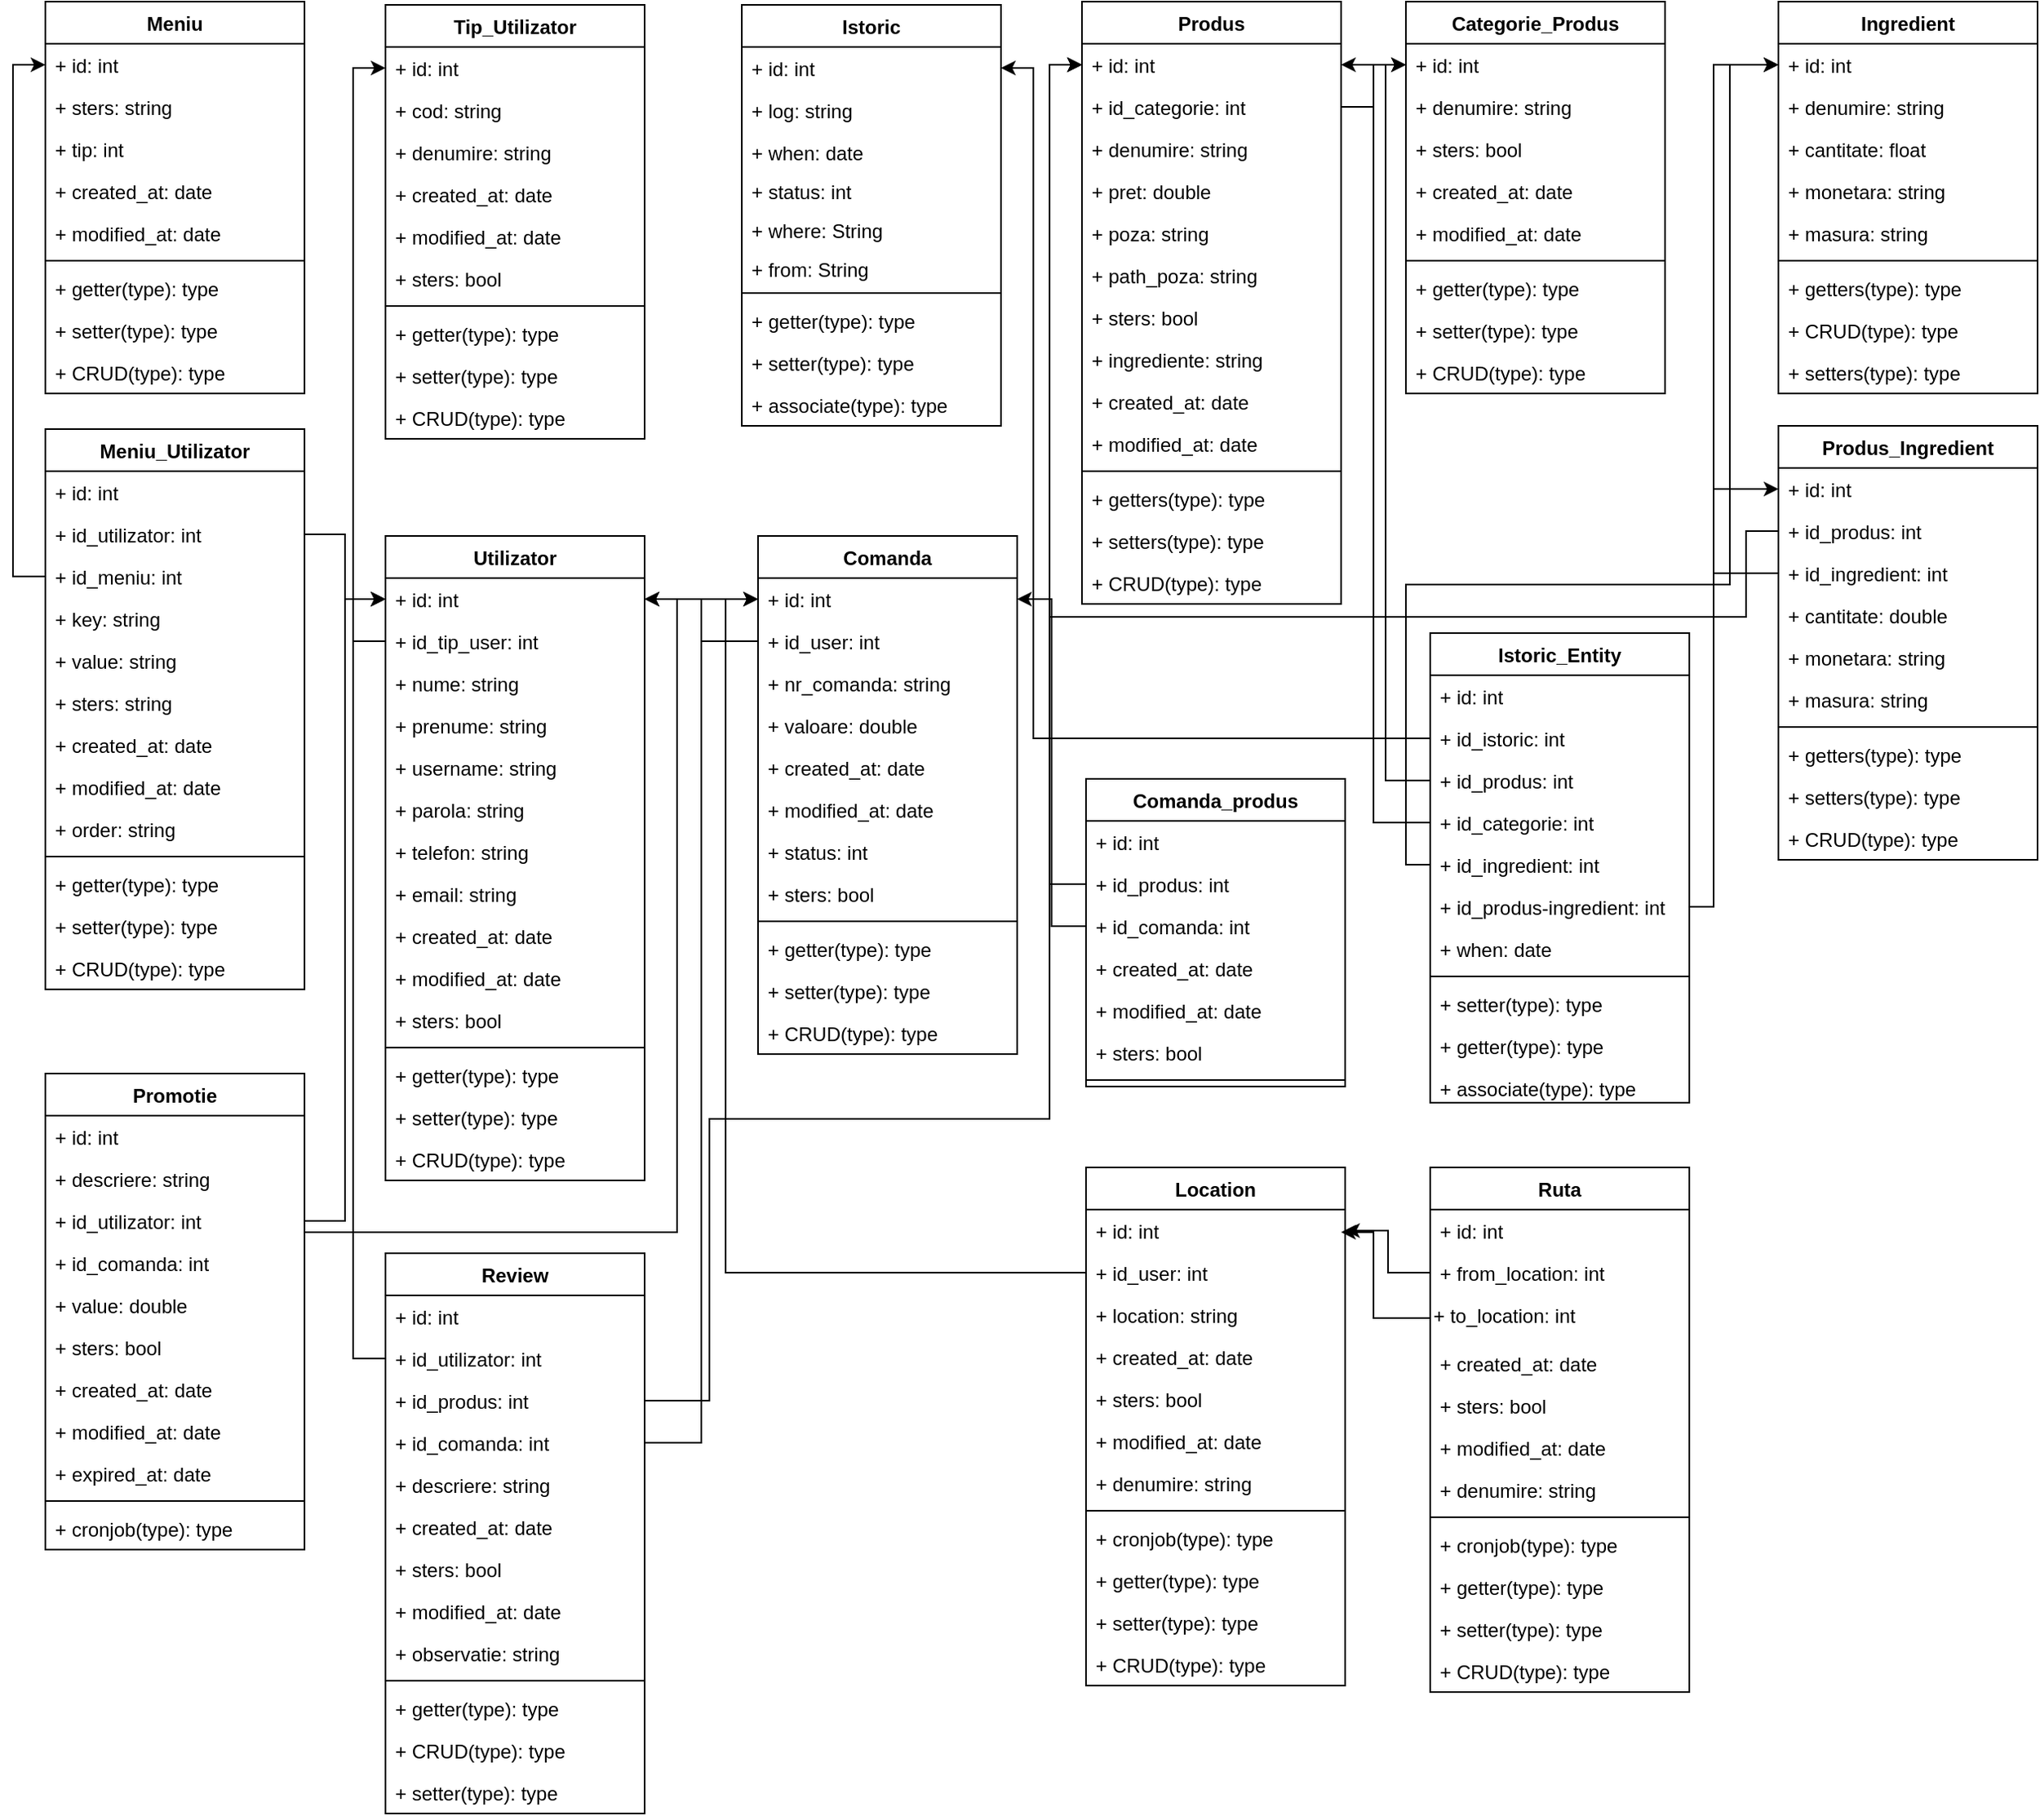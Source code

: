 <mxfile version="12.1.3" pages="1"><diagram id="jApTqWNcBwJOriKiqtH9" name="Page-1"><mxGraphModel dx="1851" dy="386" grid="1" gridSize="10" guides="1" tooltips="1" connect="1" arrows="1" fold="1" page="1" pageScale="1" pageWidth="827" pageHeight="1169" math="0" shadow="0"><root><mxCell id="0"/><mxCell id="1" parent="0"/><mxCell id="dndWhhwKRLQELzslNy_Y-1" value="Produs" style="swimlane;fontStyle=1;align=center;verticalAlign=top;childLayout=stackLayout;horizontal=1;startSize=26;horizontalStack=0;resizeParent=1;resizeParentMax=0;resizeLast=0;collapsible=1;marginBottom=0;" vertex="1" parent="1"><mxGeometry x="20" y="20" width="160" height="372" as="geometry"/></mxCell><mxCell id="dndWhhwKRLQELzslNy_Y-2" value="+ id: int" style="text;strokeColor=none;fillColor=none;align=left;verticalAlign=top;spacingLeft=4;spacingRight=4;overflow=hidden;rotatable=0;points=[[0,0.5],[1,0.5]];portConstraint=eastwest;" vertex="1" parent="dndWhhwKRLQELzslNy_Y-1"><mxGeometry y="26" width="160" height="26" as="geometry"/></mxCell><mxCell id="dndWhhwKRLQELzslNy_Y-10" value="+ id_categorie: int" style="text;strokeColor=none;fillColor=none;align=left;verticalAlign=top;spacingLeft=4;spacingRight=4;overflow=hidden;rotatable=0;points=[[0,0.5],[1,0.5]];portConstraint=eastwest;" vertex="1" parent="dndWhhwKRLQELzslNy_Y-1"><mxGeometry y="52" width="160" height="26" as="geometry"/></mxCell><mxCell id="dndWhhwKRLQELzslNy_Y-11" value="+ denumire: string" style="text;strokeColor=none;fillColor=none;align=left;verticalAlign=top;spacingLeft=4;spacingRight=4;overflow=hidden;rotatable=0;points=[[0,0.5],[1,0.5]];portConstraint=eastwest;" vertex="1" parent="dndWhhwKRLQELzslNy_Y-1"><mxGeometry y="78" width="160" height="26" as="geometry"/></mxCell><mxCell id="dndWhhwKRLQELzslNy_Y-12" value="+ pret: double" style="text;strokeColor=none;fillColor=none;align=left;verticalAlign=top;spacingLeft=4;spacingRight=4;overflow=hidden;rotatable=0;points=[[0,0.5],[1,0.5]];portConstraint=eastwest;" vertex="1" parent="dndWhhwKRLQELzslNy_Y-1"><mxGeometry y="104" width="160" height="26" as="geometry"/></mxCell><mxCell id="dndWhhwKRLQELzslNy_Y-13" value="+ poza: string" style="text;strokeColor=none;fillColor=none;align=left;verticalAlign=top;spacingLeft=4;spacingRight=4;overflow=hidden;rotatable=0;points=[[0,0.5],[1,0.5]];portConstraint=eastwest;" vertex="1" parent="dndWhhwKRLQELzslNy_Y-1"><mxGeometry y="130" width="160" height="26" as="geometry"/></mxCell><mxCell id="dndWhhwKRLQELzslNy_Y-14" value="+ path_poza: string" style="text;strokeColor=none;fillColor=none;align=left;verticalAlign=top;spacingLeft=4;spacingRight=4;overflow=hidden;rotatable=0;points=[[0,0.5],[1,0.5]];portConstraint=eastwest;" vertex="1" parent="dndWhhwKRLQELzslNy_Y-1"><mxGeometry y="156" width="160" height="26" as="geometry"/></mxCell><mxCell id="dndWhhwKRLQELzslNy_Y-15" value="+ sters: bool" style="text;strokeColor=none;fillColor=none;align=left;verticalAlign=top;spacingLeft=4;spacingRight=4;overflow=hidden;rotatable=0;points=[[0,0.5],[1,0.5]];portConstraint=eastwest;" vertex="1" parent="dndWhhwKRLQELzslNy_Y-1"><mxGeometry y="182" width="160" height="26" as="geometry"/></mxCell><mxCell id="dndWhhwKRLQELzslNy_Y-16" value="+ ingrediente: string" style="text;strokeColor=none;fillColor=none;align=left;verticalAlign=top;spacingLeft=4;spacingRight=4;overflow=hidden;rotatable=0;points=[[0,0.5],[1,0.5]];portConstraint=eastwest;" vertex="1" parent="dndWhhwKRLQELzslNy_Y-1"><mxGeometry y="208" width="160" height="26" as="geometry"/></mxCell><mxCell id="dndWhhwKRLQELzslNy_Y-17" value="+ created_at: date" style="text;strokeColor=none;fillColor=none;align=left;verticalAlign=top;spacingLeft=4;spacingRight=4;overflow=hidden;rotatable=0;points=[[0,0.5],[1,0.5]];portConstraint=eastwest;" vertex="1" parent="dndWhhwKRLQELzslNy_Y-1"><mxGeometry y="234" width="160" height="26" as="geometry"/></mxCell><mxCell id="dndWhhwKRLQELzslNy_Y-18" value="+ modified_at: date" style="text;strokeColor=none;fillColor=none;align=left;verticalAlign=top;spacingLeft=4;spacingRight=4;overflow=hidden;rotatable=0;points=[[0,0.5],[1,0.5]];portConstraint=eastwest;" vertex="1" parent="dndWhhwKRLQELzslNy_Y-1"><mxGeometry y="260" width="160" height="26" as="geometry"/></mxCell><mxCell id="dndWhhwKRLQELzslNy_Y-3" value="" style="line;strokeWidth=1;fillColor=none;align=left;verticalAlign=middle;spacingTop=-1;spacingLeft=3;spacingRight=3;rotatable=0;labelPosition=right;points=[];portConstraint=eastwest;" vertex="1" parent="dndWhhwKRLQELzslNy_Y-1"><mxGeometry y="286" width="160" height="8" as="geometry"/></mxCell><mxCell id="dndWhhwKRLQELzslNy_Y-4" value="+ getters(type): type" style="text;strokeColor=none;fillColor=none;align=left;verticalAlign=top;spacingLeft=4;spacingRight=4;overflow=hidden;rotatable=0;points=[[0,0.5],[1,0.5]];portConstraint=eastwest;" vertex="1" parent="dndWhhwKRLQELzslNy_Y-1"><mxGeometry y="294" width="160" height="26" as="geometry"/></mxCell><mxCell id="dndWhhwKRLQELzslNy_Y-32" value="+ setters(type): type" style="text;strokeColor=none;fillColor=none;align=left;verticalAlign=top;spacingLeft=4;spacingRight=4;overflow=hidden;rotatable=0;points=[[0,0.5],[1,0.5]];portConstraint=eastwest;" vertex="1" parent="dndWhhwKRLQELzslNy_Y-1"><mxGeometry y="320" width="160" height="26" as="geometry"/></mxCell><mxCell id="dndWhhwKRLQELzslNy_Y-44" value="+ CRUD(type): type" style="text;strokeColor=none;fillColor=none;align=left;verticalAlign=top;spacingLeft=4;spacingRight=4;overflow=hidden;rotatable=0;points=[[0,0.5],[1,0.5]];portConstraint=eastwest;" vertex="1" parent="dndWhhwKRLQELzslNy_Y-1"><mxGeometry y="346" width="160" height="26" as="geometry"/></mxCell><mxCell id="dndWhhwKRLQELzslNy_Y-35" value="Categorie_Produs" style="swimlane;fontStyle=1;align=center;verticalAlign=top;childLayout=stackLayout;horizontal=1;startSize=26;horizontalStack=0;resizeParent=1;resizeParentMax=0;resizeLast=0;collapsible=1;marginBottom=0;" vertex="1" parent="1"><mxGeometry x="220" y="20" width="160" height="242" as="geometry"/></mxCell><mxCell id="dndWhhwKRLQELzslNy_Y-36" value="+ id: int" style="text;strokeColor=none;fillColor=none;align=left;verticalAlign=top;spacingLeft=4;spacingRight=4;overflow=hidden;rotatable=0;points=[[0,0.5],[1,0.5]];portConstraint=eastwest;" vertex="1" parent="dndWhhwKRLQELzslNy_Y-35"><mxGeometry y="26" width="160" height="26" as="geometry"/></mxCell><mxCell id="dndWhhwKRLQELzslNy_Y-39" value="+ denumire: string" style="text;strokeColor=none;fillColor=none;align=left;verticalAlign=top;spacingLeft=4;spacingRight=4;overflow=hidden;rotatable=0;points=[[0,0.5],[1,0.5]];portConstraint=eastwest;" vertex="1" parent="dndWhhwKRLQELzslNy_Y-35"><mxGeometry y="52" width="160" height="26" as="geometry"/></mxCell><mxCell id="dndWhhwKRLQELzslNy_Y-40" value="+ sters: bool" style="text;strokeColor=none;fillColor=none;align=left;verticalAlign=top;spacingLeft=4;spacingRight=4;overflow=hidden;rotatable=0;points=[[0,0.5],[1,0.5]];portConstraint=eastwest;" vertex="1" parent="dndWhhwKRLQELzslNy_Y-35"><mxGeometry y="78" width="160" height="26" as="geometry"/></mxCell><mxCell id="dndWhhwKRLQELzslNy_Y-41" value="+ created_at: date" style="text;strokeColor=none;fillColor=none;align=left;verticalAlign=top;spacingLeft=4;spacingRight=4;overflow=hidden;rotatable=0;points=[[0,0.5],[1,0.5]];portConstraint=eastwest;" vertex="1" parent="dndWhhwKRLQELzslNy_Y-35"><mxGeometry y="104" width="160" height="26" as="geometry"/></mxCell><mxCell id="dndWhhwKRLQELzslNy_Y-42" value="+ modified_at: date" style="text;strokeColor=none;fillColor=none;align=left;verticalAlign=top;spacingLeft=4;spacingRight=4;overflow=hidden;rotatable=0;points=[[0,0.5],[1,0.5]];portConstraint=eastwest;" vertex="1" parent="dndWhhwKRLQELzslNy_Y-35"><mxGeometry y="130" width="160" height="26" as="geometry"/></mxCell><mxCell id="dndWhhwKRLQELzslNy_Y-37" value="" style="line;strokeWidth=1;fillColor=none;align=left;verticalAlign=middle;spacingTop=-1;spacingLeft=3;spacingRight=3;rotatable=0;labelPosition=right;points=[];portConstraint=eastwest;" vertex="1" parent="dndWhhwKRLQELzslNy_Y-35"><mxGeometry y="156" width="160" height="8" as="geometry"/></mxCell><mxCell id="dndWhhwKRLQELzslNy_Y-38" value="+ getter(type): type" style="text;strokeColor=none;fillColor=none;align=left;verticalAlign=top;spacingLeft=4;spacingRight=4;overflow=hidden;rotatable=0;points=[[0,0.5],[1,0.5]];portConstraint=eastwest;" vertex="1" parent="dndWhhwKRLQELzslNy_Y-35"><mxGeometry y="164" width="160" height="26" as="geometry"/></mxCell><mxCell id="dndWhhwKRLQELzslNy_Y-43" value="+ setter(type): type" style="text;strokeColor=none;fillColor=none;align=left;verticalAlign=top;spacingLeft=4;spacingRight=4;overflow=hidden;rotatable=0;points=[[0,0.5],[1,0.5]];portConstraint=eastwest;" vertex="1" parent="dndWhhwKRLQELzslNy_Y-35"><mxGeometry y="190" width="160" height="26" as="geometry"/></mxCell><mxCell id="dndWhhwKRLQELzslNy_Y-45" value="+ CRUD(type): type" style="text;strokeColor=none;fillColor=none;align=left;verticalAlign=top;spacingLeft=4;spacingRight=4;overflow=hidden;rotatable=0;points=[[0,0.5],[1,0.5]];portConstraint=eastwest;" vertex="1" parent="dndWhhwKRLQELzslNy_Y-35"><mxGeometry y="216" width="160" height="26" as="geometry"/></mxCell><mxCell id="dndWhhwKRLQELzslNy_Y-46" style="edgeStyle=orthogonalEdgeStyle;rounded=0;orthogonalLoop=1;jettySize=auto;html=1;exitX=1;exitY=0.5;exitDx=0;exitDy=0;entryX=0;entryY=0.5;entryDx=0;entryDy=0;" edge="1" parent="1" source="dndWhhwKRLQELzslNy_Y-10" target="dndWhhwKRLQELzslNy_Y-36"><mxGeometry relative="1" as="geometry"/></mxCell><mxCell id="dndWhhwKRLQELzslNy_Y-47" value="Istoric" style="swimlane;fontStyle=1;align=center;verticalAlign=top;childLayout=stackLayout;horizontal=1;startSize=26;horizontalStack=0;resizeParent=1;resizeParentMax=0;resizeLast=0;collapsible=1;marginBottom=0;" vertex="1" parent="1"><mxGeometry x="-190" y="22" width="160" height="260" as="geometry"/></mxCell><mxCell id="dndWhhwKRLQELzslNy_Y-48" value="+ id: int" style="text;strokeColor=none;fillColor=none;align=left;verticalAlign=top;spacingLeft=4;spacingRight=4;overflow=hidden;rotatable=0;points=[[0,0.5],[1,0.5]];portConstraint=eastwest;" vertex="1" parent="dndWhhwKRLQELzslNy_Y-47"><mxGeometry y="26" width="160" height="26" as="geometry"/></mxCell><mxCell id="dndWhhwKRLQELzslNy_Y-51" value="+ log: string" style="text;strokeColor=none;fillColor=none;align=left;verticalAlign=top;spacingLeft=4;spacingRight=4;overflow=hidden;rotatable=0;points=[[0,0.5],[1,0.5]];portConstraint=eastwest;" vertex="1" parent="dndWhhwKRLQELzslNy_Y-47"><mxGeometry y="52" width="160" height="26" as="geometry"/></mxCell><mxCell id="dndWhhwKRLQELzslNy_Y-52" value="+ when: date" style="text;strokeColor=none;fillColor=none;align=left;verticalAlign=top;spacingLeft=4;spacingRight=4;overflow=hidden;rotatable=0;points=[[0,0.5],[1,0.5]];portConstraint=eastwest;" vertex="1" parent="dndWhhwKRLQELzslNy_Y-47"><mxGeometry y="78" width="160" height="24" as="geometry"/></mxCell><mxCell id="dndWhhwKRLQELzslNy_Y-53" value="+ status: int" style="text;strokeColor=none;fillColor=none;align=left;verticalAlign=top;spacingLeft=4;spacingRight=4;overflow=hidden;rotatable=0;points=[[0,0.5],[1,0.5]];portConstraint=eastwest;" vertex="1" parent="dndWhhwKRLQELzslNy_Y-47"><mxGeometry y="102" width="160" height="24" as="geometry"/></mxCell><mxCell id="dndWhhwKRLQELzslNy_Y-54" value="+ where: String" style="text;strokeColor=none;fillColor=none;align=left;verticalAlign=top;spacingLeft=4;spacingRight=4;overflow=hidden;rotatable=0;points=[[0,0.5],[1,0.5]];portConstraint=eastwest;" vertex="1" parent="dndWhhwKRLQELzslNy_Y-47"><mxGeometry y="126" width="160" height="24" as="geometry"/></mxCell><mxCell id="dndWhhwKRLQELzslNy_Y-55" value="+ from: String" style="text;strokeColor=none;fillColor=none;align=left;verticalAlign=top;spacingLeft=4;spacingRight=4;overflow=hidden;rotatable=0;points=[[0,0.5],[1,0.5]];portConstraint=eastwest;" vertex="1" parent="dndWhhwKRLQELzslNy_Y-47"><mxGeometry y="150" width="160" height="24" as="geometry"/></mxCell><mxCell id="dndWhhwKRLQELzslNy_Y-49" value="" style="line;strokeWidth=1;fillColor=none;align=left;verticalAlign=middle;spacingTop=-1;spacingLeft=3;spacingRight=3;rotatable=0;labelPosition=right;points=[];portConstraint=eastwest;" vertex="1" parent="dndWhhwKRLQELzslNy_Y-47"><mxGeometry y="174" width="160" height="8" as="geometry"/></mxCell><mxCell id="dndWhhwKRLQELzslNy_Y-50" value="+ getter(type): type" style="text;strokeColor=none;fillColor=none;align=left;verticalAlign=top;spacingLeft=4;spacingRight=4;overflow=hidden;rotatable=0;points=[[0,0.5],[1,0.5]];portConstraint=eastwest;" vertex="1" parent="dndWhhwKRLQELzslNy_Y-47"><mxGeometry y="182" width="160" height="26" as="geometry"/></mxCell><mxCell id="dndWhhwKRLQELzslNy_Y-56" value="+ setter(type): type" style="text;strokeColor=none;fillColor=none;align=left;verticalAlign=top;spacingLeft=4;spacingRight=4;overflow=hidden;rotatable=0;points=[[0,0.5],[1,0.5]];portConstraint=eastwest;" vertex="1" parent="dndWhhwKRLQELzslNy_Y-47"><mxGeometry y="208" width="160" height="26" as="geometry"/></mxCell><mxCell id="dndWhhwKRLQELzslNy_Y-57" value="+ associate(type): type" style="text;strokeColor=none;fillColor=none;align=left;verticalAlign=top;spacingLeft=4;spacingRight=4;overflow=hidden;rotatable=0;points=[[0,0.5],[1,0.5]];portConstraint=eastwest;" vertex="1" parent="dndWhhwKRLQELzslNy_Y-47"><mxGeometry y="234" width="160" height="26" as="geometry"/></mxCell><mxCell id="dndWhhwKRLQELzslNy_Y-60" value="Istoric_Entity" style="swimlane;fontStyle=1;align=center;verticalAlign=top;childLayout=stackLayout;horizontal=1;startSize=26;horizontalStack=0;resizeParent=1;resizeParentMax=0;resizeLast=0;collapsible=1;marginBottom=0;" vertex="1" parent="1"><mxGeometry x="235" y="410" width="160" height="290" as="geometry"/></mxCell><mxCell id="dndWhhwKRLQELzslNy_Y-61" value="+ id: int" style="text;strokeColor=none;fillColor=none;align=left;verticalAlign=top;spacingLeft=4;spacingRight=4;overflow=hidden;rotatable=0;points=[[0,0.5],[1,0.5]];portConstraint=eastwest;" vertex="1" parent="dndWhhwKRLQELzslNy_Y-60"><mxGeometry y="26" width="160" height="26" as="geometry"/></mxCell><mxCell id="dndWhhwKRLQELzslNy_Y-69" value="+ id_istoric: int" style="text;strokeColor=none;fillColor=none;align=left;verticalAlign=top;spacingLeft=4;spacingRight=4;overflow=hidden;rotatable=0;points=[[0,0.5],[1,0.5]];portConstraint=eastwest;" vertex="1" parent="dndWhhwKRLQELzslNy_Y-60"><mxGeometry y="52" width="160" height="26" as="geometry"/></mxCell><mxCell id="dndWhhwKRLQELzslNy_Y-64" value="+ id_produs: int" style="text;strokeColor=none;fillColor=none;align=left;verticalAlign=top;spacingLeft=4;spacingRight=4;overflow=hidden;rotatable=0;points=[[0,0.5],[1,0.5]];portConstraint=eastwest;" vertex="1" parent="dndWhhwKRLQELzslNy_Y-60"><mxGeometry y="78" width="160" height="26" as="geometry"/></mxCell><mxCell id="dndWhhwKRLQELzslNy_Y-68" value="+ id_categorie: int" style="text;strokeColor=none;fillColor=none;align=left;verticalAlign=top;spacingLeft=4;spacingRight=4;overflow=hidden;rotatable=0;points=[[0,0.5],[1,0.5]];portConstraint=eastwest;" vertex="1" parent="dndWhhwKRLQELzslNy_Y-60"><mxGeometry y="104" width="160" height="26" as="geometry"/></mxCell><mxCell id="dndWhhwKRLQELzslNy_Y-97" value="+ id_ingredient: int" style="text;strokeColor=none;fillColor=none;align=left;verticalAlign=top;spacingLeft=4;spacingRight=4;overflow=hidden;rotatable=0;points=[[0,0.5],[1,0.5]];portConstraint=eastwest;" vertex="1" parent="dndWhhwKRLQELzslNy_Y-60"><mxGeometry y="130" width="160" height="26" as="geometry"/></mxCell><mxCell id="dndWhhwKRLQELzslNy_Y-98" value="+ id_produs-ingredient: int" style="text;strokeColor=none;fillColor=none;align=left;verticalAlign=top;spacingLeft=4;spacingRight=4;overflow=hidden;rotatable=0;points=[[0,0.5],[1,0.5]];portConstraint=eastwest;" vertex="1" parent="dndWhhwKRLQELzslNy_Y-60"><mxGeometry y="156" width="160" height="26" as="geometry"/></mxCell><mxCell id="dndWhhwKRLQELzslNy_Y-65" value="+ when: date" style="text;strokeColor=none;fillColor=none;align=left;verticalAlign=top;spacingLeft=4;spacingRight=4;overflow=hidden;rotatable=0;points=[[0,0.5],[1,0.5]];portConstraint=eastwest;" vertex="1" parent="dndWhhwKRLQELzslNy_Y-60"><mxGeometry y="182" width="160" height="26" as="geometry"/></mxCell><mxCell id="dndWhhwKRLQELzslNy_Y-62" value="" style="line;strokeWidth=1;fillColor=none;align=left;verticalAlign=middle;spacingTop=-1;spacingLeft=3;spacingRight=3;rotatable=0;labelPosition=right;points=[];portConstraint=eastwest;" vertex="1" parent="dndWhhwKRLQELzslNy_Y-60"><mxGeometry y="208" width="160" height="8" as="geometry"/></mxCell><mxCell id="dndWhhwKRLQELzslNy_Y-63" value="+ setter(type): type" style="text;strokeColor=none;fillColor=none;align=left;verticalAlign=top;spacingLeft=4;spacingRight=4;overflow=hidden;rotatable=0;points=[[0,0.5],[1,0.5]];portConstraint=eastwest;" vertex="1" parent="dndWhhwKRLQELzslNy_Y-60"><mxGeometry y="216" width="160" height="26" as="geometry"/></mxCell><mxCell id="dndWhhwKRLQELzslNy_Y-66" value="+ getter(type): type" style="text;strokeColor=none;fillColor=none;align=left;verticalAlign=top;spacingLeft=4;spacingRight=4;overflow=hidden;rotatable=0;points=[[0,0.5],[1,0.5]];portConstraint=eastwest;" vertex="1" parent="dndWhhwKRLQELzslNy_Y-60"><mxGeometry y="242" width="160" height="26" as="geometry"/></mxCell><mxCell id="dndWhhwKRLQELzslNy_Y-67" value="+ associate(type): type" style="text;strokeColor=none;fillColor=none;align=left;verticalAlign=top;spacingLeft=4;spacingRight=4;overflow=hidden;rotatable=0;points=[[0,0.5],[1,0.5]];portConstraint=eastwest;" vertex="1" parent="dndWhhwKRLQELzslNy_Y-60"><mxGeometry y="268" width="160" height="22" as="geometry"/></mxCell><mxCell id="dndWhhwKRLQELzslNy_Y-71" style="edgeStyle=orthogonalEdgeStyle;rounded=0;orthogonalLoop=1;jettySize=auto;html=1;exitX=0;exitY=0.5;exitDx=0;exitDy=0;entryX=1;entryY=0.5;entryDx=0;entryDy=0;" edge="1" parent="1" source="dndWhhwKRLQELzslNy_Y-64" target="dndWhhwKRLQELzslNy_Y-2"><mxGeometry relative="1" as="geometry"/></mxCell><mxCell id="dndWhhwKRLQELzslNy_Y-72" style="edgeStyle=orthogonalEdgeStyle;rounded=0;orthogonalLoop=1;jettySize=auto;html=1;exitX=0;exitY=0.5;exitDx=0;exitDy=0;entryX=0;entryY=0.5;entryDx=0;entryDy=0;" edge="1" parent="1" source="dndWhhwKRLQELzslNy_Y-68" target="dndWhhwKRLQELzslNy_Y-36"><mxGeometry relative="1" as="geometry"/></mxCell><mxCell id="dndWhhwKRLQELzslNy_Y-73" value="Produs_Ingredient" style="swimlane;fontStyle=1;align=center;verticalAlign=top;childLayout=stackLayout;horizontal=1;startSize=26;horizontalStack=0;resizeParent=1;resizeParentMax=0;resizeLast=0;collapsible=1;marginBottom=0;" vertex="1" parent="1"><mxGeometry x="450" y="282" width="160" height="268" as="geometry"/></mxCell><mxCell id="dndWhhwKRLQELzslNy_Y-74" value="+ id: int" style="text;strokeColor=none;fillColor=none;align=left;verticalAlign=top;spacingLeft=4;spacingRight=4;overflow=hidden;rotatable=0;points=[[0,0.5],[1,0.5]];portConstraint=eastwest;" vertex="1" parent="dndWhhwKRLQELzslNy_Y-73"><mxGeometry y="26" width="160" height="26" as="geometry"/></mxCell><mxCell id="dndWhhwKRLQELzslNy_Y-89" value="+ id_produs: int" style="text;strokeColor=none;fillColor=none;align=left;verticalAlign=top;spacingLeft=4;spacingRight=4;overflow=hidden;rotatable=0;points=[[0,0.5],[1,0.5]];portConstraint=eastwest;" vertex="1" parent="dndWhhwKRLQELzslNy_Y-73"><mxGeometry y="52" width="160" height="26" as="geometry"/></mxCell><mxCell id="dndWhhwKRLQELzslNy_Y-90" value="+ id_ingredient: int" style="text;strokeColor=none;fillColor=none;align=left;verticalAlign=top;spacingLeft=4;spacingRight=4;overflow=hidden;rotatable=0;points=[[0,0.5],[1,0.5]];portConstraint=eastwest;" vertex="1" parent="dndWhhwKRLQELzslNy_Y-73"><mxGeometry y="78" width="160" height="26" as="geometry"/></mxCell><mxCell id="dndWhhwKRLQELzslNy_Y-91" value="+ cantitate: double" style="text;strokeColor=none;fillColor=none;align=left;verticalAlign=top;spacingLeft=4;spacingRight=4;overflow=hidden;rotatable=0;points=[[0,0.5],[1,0.5]];portConstraint=eastwest;" vertex="1" parent="dndWhhwKRLQELzslNy_Y-73"><mxGeometry y="104" width="160" height="26" as="geometry"/></mxCell><mxCell id="dndWhhwKRLQELzslNy_Y-92" value="+ monetara: string" style="text;strokeColor=none;fillColor=none;align=left;verticalAlign=top;spacingLeft=4;spacingRight=4;overflow=hidden;rotatable=0;points=[[0,0.5],[1,0.5]];portConstraint=eastwest;" vertex="1" parent="dndWhhwKRLQELzslNy_Y-73"><mxGeometry y="130" width="160" height="26" as="geometry"/></mxCell><mxCell id="dndWhhwKRLQELzslNy_Y-93" value="+ masura: string" style="text;strokeColor=none;fillColor=none;align=left;verticalAlign=top;spacingLeft=4;spacingRight=4;overflow=hidden;rotatable=0;points=[[0,0.5],[1,0.5]];portConstraint=eastwest;" vertex="1" parent="dndWhhwKRLQELzslNy_Y-73"><mxGeometry y="156" width="160" height="26" as="geometry"/></mxCell><mxCell id="dndWhhwKRLQELzslNy_Y-75" value="" style="line;strokeWidth=1;fillColor=none;align=left;verticalAlign=middle;spacingTop=-1;spacingLeft=3;spacingRight=3;rotatable=0;labelPosition=right;points=[];portConstraint=eastwest;" vertex="1" parent="dndWhhwKRLQELzslNy_Y-73"><mxGeometry y="182" width="160" height="8" as="geometry"/></mxCell><mxCell id="dndWhhwKRLQELzslNy_Y-105" value="+ getters(type): type" style="text;strokeColor=none;fillColor=none;align=left;verticalAlign=top;spacingLeft=4;spacingRight=4;overflow=hidden;rotatable=0;points=[[0,0.5],[1,0.5]];portConstraint=eastwest;" vertex="1" parent="dndWhhwKRLQELzslNy_Y-73"><mxGeometry y="190" width="160" height="26" as="geometry"/></mxCell><mxCell id="dndWhhwKRLQELzslNy_Y-107" value="+ setters(type): type" style="text;strokeColor=none;fillColor=none;align=left;verticalAlign=top;spacingLeft=4;spacingRight=4;overflow=hidden;rotatable=0;points=[[0,0.5],[1,0.5]];portConstraint=eastwest;" vertex="1" parent="dndWhhwKRLQELzslNy_Y-73"><mxGeometry y="216" width="160" height="26" as="geometry"/></mxCell><mxCell id="dndWhhwKRLQELzslNy_Y-106" value="+ CRUD(type): type" style="text;strokeColor=none;fillColor=none;align=left;verticalAlign=top;spacingLeft=4;spacingRight=4;overflow=hidden;rotatable=0;points=[[0,0.5],[1,0.5]];portConstraint=eastwest;" vertex="1" parent="dndWhhwKRLQELzslNy_Y-73"><mxGeometry y="242" width="160" height="26" as="geometry"/></mxCell><mxCell id="dndWhhwKRLQELzslNy_Y-77" value="Ingredient" style="swimlane;fontStyle=1;align=center;verticalAlign=top;childLayout=stackLayout;horizontal=1;startSize=26;horizontalStack=0;resizeParent=1;resizeParentMax=0;resizeLast=0;collapsible=1;marginBottom=0;" vertex="1" parent="1"><mxGeometry x="450" y="20" width="160" height="242" as="geometry"/></mxCell><mxCell id="dndWhhwKRLQELzslNy_Y-78" value="+ id: int" style="text;strokeColor=none;fillColor=none;align=left;verticalAlign=top;spacingLeft=4;spacingRight=4;overflow=hidden;rotatable=0;points=[[0,0.5],[1,0.5]];portConstraint=eastwest;" vertex="1" parent="dndWhhwKRLQELzslNy_Y-77"><mxGeometry y="26" width="160" height="26" as="geometry"/></mxCell><mxCell id="dndWhhwKRLQELzslNy_Y-81" value="+ denumire: string" style="text;strokeColor=none;fillColor=none;align=left;verticalAlign=top;spacingLeft=4;spacingRight=4;overflow=hidden;rotatable=0;points=[[0,0.5],[1,0.5]];portConstraint=eastwest;" vertex="1" parent="dndWhhwKRLQELzslNy_Y-77"><mxGeometry y="52" width="160" height="26" as="geometry"/></mxCell><mxCell id="dndWhhwKRLQELzslNy_Y-87" value="+ cantitate: float" style="text;strokeColor=none;fillColor=none;align=left;verticalAlign=top;spacingLeft=4;spacingRight=4;overflow=hidden;rotatable=0;points=[[0,0.5],[1,0.5]];portConstraint=eastwest;" vertex="1" parent="dndWhhwKRLQELzslNy_Y-77"><mxGeometry y="78" width="160" height="26" as="geometry"/></mxCell><mxCell id="dndWhhwKRLQELzslNy_Y-88" value="+ monetara: string" style="text;strokeColor=none;fillColor=none;align=left;verticalAlign=top;spacingLeft=4;spacingRight=4;overflow=hidden;rotatable=0;points=[[0,0.5],[1,0.5]];portConstraint=eastwest;" vertex="1" parent="dndWhhwKRLQELzslNy_Y-77"><mxGeometry y="104" width="160" height="26" as="geometry"/></mxCell><mxCell id="dndWhhwKRLQELzslNy_Y-94" value="+ masura: string" style="text;strokeColor=none;fillColor=none;align=left;verticalAlign=top;spacingLeft=4;spacingRight=4;overflow=hidden;rotatable=0;points=[[0,0.5],[1,0.5]];portConstraint=eastwest;" vertex="1" parent="dndWhhwKRLQELzslNy_Y-77"><mxGeometry y="130" width="160" height="26" as="geometry"/></mxCell><mxCell id="dndWhhwKRLQELzslNy_Y-79" value="" style="line;strokeWidth=1;fillColor=none;align=left;verticalAlign=middle;spacingTop=-1;spacingLeft=3;spacingRight=3;rotatable=0;labelPosition=right;points=[];portConstraint=eastwest;" vertex="1" parent="dndWhhwKRLQELzslNy_Y-77"><mxGeometry y="156" width="160" height="8" as="geometry"/></mxCell><mxCell id="dndWhhwKRLQELzslNy_Y-102" value="+ getters(type): type" style="text;strokeColor=none;fillColor=none;align=left;verticalAlign=top;spacingLeft=4;spacingRight=4;overflow=hidden;rotatable=0;points=[[0,0.5],[1,0.5]];portConstraint=eastwest;" vertex="1" parent="dndWhhwKRLQELzslNy_Y-77"><mxGeometry y="164" width="160" height="26" as="geometry"/></mxCell><mxCell id="dndWhhwKRLQELzslNy_Y-104" value="+ CRUD(type): type" style="text;strokeColor=none;fillColor=none;align=left;verticalAlign=top;spacingLeft=4;spacingRight=4;overflow=hidden;rotatable=0;points=[[0,0.5],[1,0.5]];portConstraint=eastwest;" vertex="1" parent="dndWhhwKRLQELzslNy_Y-77"><mxGeometry y="190" width="160" height="26" as="geometry"/></mxCell><mxCell id="dndWhhwKRLQELzslNy_Y-103" value="+ setters(type): type" style="text;strokeColor=none;fillColor=none;align=left;verticalAlign=top;spacingLeft=4;spacingRight=4;overflow=hidden;rotatable=0;points=[[0,0.5],[1,0.5]];portConstraint=eastwest;" vertex="1" parent="dndWhhwKRLQELzslNy_Y-77"><mxGeometry y="216" width="160" height="26" as="geometry"/></mxCell><mxCell id="dndWhhwKRLQELzslNy_Y-95" style="edgeStyle=orthogonalEdgeStyle;rounded=0;orthogonalLoop=1;jettySize=auto;html=1;exitX=0;exitY=0.5;exitDx=0;exitDy=0;entryX=0;entryY=0.5;entryDx=0;entryDy=0;" edge="1" parent="1" source="dndWhhwKRLQELzslNy_Y-89" target="dndWhhwKRLQELzslNy_Y-2"><mxGeometry relative="1" as="geometry"><Array as="points"><mxPoint x="430" y="347"/><mxPoint x="430" y="400"/><mxPoint y="400"/><mxPoint y="59"/></Array></mxGeometry></mxCell><mxCell id="dndWhhwKRLQELzslNy_Y-96" style="edgeStyle=orthogonalEdgeStyle;rounded=0;orthogonalLoop=1;jettySize=auto;html=1;exitX=0;exitY=0.5;exitDx=0;exitDy=0;entryX=0;entryY=0.5;entryDx=0;entryDy=0;" edge="1" parent="1" source="dndWhhwKRLQELzslNy_Y-90" target="dndWhhwKRLQELzslNy_Y-78"><mxGeometry relative="1" as="geometry"><Array as="points"><mxPoint x="410" y="373"/><mxPoint x="410" y="59"/></Array></mxGeometry></mxCell><mxCell id="dndWhhwKRLQELzslNy_Y-100" style="edgeStyle=orthogonalEdgeStyle;rounded=0;orthogonalLoop=1;jettySize=auto;html=1;exitX=0;exitY=0.5;exitDx=0;exitDy=0;" edge="1" parent="1" source="dndWhhwKRLQELzslNy_Y-97" target="dndWhhwKRLQELzslNy_Y-78"><mxGeometry relative="1" as="geometry"><Array as="points"><mxPoint x="220" y="380"/><mxPoint x="420" y="380"/><mxPoint x="420" y="59"/></Array></mxGeometry></mxCell><mxCell id="dndWhhwKRLQELzslNy_Y-101" style="edgeStyle=orthogonalEdgeStyle;rounded=0;orthogonalLoop=1;jettySize=auto;html=1;exitX=1;exitY=0.5;exitDx=0;exitDy=0;entryX=0;entryY=0.5;entryDx=0;entryDy=0;" edge="1" parent="1" source="dndWhhwKRLQELzslNy_Y-98" target="dndWhhwKRLQELzslNy_Y-74"><mxGeometry relative="1" as="geometry"><Array as="points"><mxPoint x="410" y="579"/><mxPoint x="410" y="321"/></Array></mxGeometry></mxCell><mxCell id="dndWhhwKRLQELzslNy_Y-109" value="Comanda" style="swimlane;fontStyle=1;align=center;verticalAlign=top;childLayout=stackLayout;horizontal=1;startSize=26;horizontalStack=0;resizeParent=1;resizeParentMax=0;resizeLast=0;collapsible=1;marginBottom=0;" vertex="1" parent="1"><mxGeometry x="-180" y="350" width="160" height="320" as="geometry"/></mxCell><mxCell id="dndWhhwKRLQELzslNy_Y-110" value="+ id: int" style="text;strokeColor=none;fillColor=none;align=left;verticalAlign=top;spacingLeft=4;spacingRight=4;overflow=hidden;rotatable=0;points=[[0,0.5],[1,0.5]];portConstraint=eastwest;" vertex="1" parent="dndWhhwKRLQELzslNy_Y-109"><mxGeometry y="26" width="160" height="26" as="geometry"/></mxCell><mxCell id="dndWhhwKRLQELzslNy_Y-127" value="+ id_user: int" style="text;strokeColor=none;fillColor=none;align=left;verticalAlign=top;spacingLeft=4;spacingRight=4;overflow=hidden;rotatable=0;points=[[0,0.5],[1,0.5]];portConstraint=eastwest;" vertex="1" parent="dndWhhwKRLQELzslNy_Y-109"><mxGeometry y="52" width="160" height="26" as="geometry"/></mxCell><mxCell id="dndWhhwKRLQELzslNy_Y-125" value="+ nr_comanda: string" style="text;strokeColor=none;fillColor=none;align=left;verticalAlign=top;spacingLeft=4;spacingRight=4;overflow=hidden;rotatable=0;points=[[0,0.5],[1,0.5]];portConstraint=eastwest;" vertex="1" parent="dndWhhwKRLQELzslNy_Y-109"><mxGeometry y="78" width="160" height="26" as="geometry"/></mxCell><mxCell id="dndWhhwKRLQELzslNy_Y-126" value="+ valoare: double" style="text;strokeColor=none;fillColor=none;align=left;verticalAlign=top;spacingLeft=4;spacingRight=4;overflow=hidden;rotatable=0;points=[[0,0.5],[1,0.5]];portConstraint=eastwest;" vertex="1" parent="dndWhhwKRLQELzslNy_Y-109"><mxGeometry y="104" width="160" height="26" as="geometry"/></mxCell><mxCell id="dndWhhwKRLQELzslNy_Y-128" value="+ created_at: date" style="text;strokeColor=none;fillColor=none;align=left;verticalAlign=top;spacingLeft=4;spacingRight=4;overflow=hidden;rotatable=0;points=[[0,0.5],[1,0.5]];portConstraint=eastwest;" vertex="1" parent="dndWhhwKRLQELzslNy_Y-109"><mxGeometry y="130" width="160" height="26" as="geometry"/></mxCell><mxCell id="dndWhhwKRLQELzslNy_Y-129" value="+ modified_at: date" style="text;strokeColor=none;fillColor=none;align=left;verticalAlign=top;spacingLeft=4;spacingRight=4;overflow=hidden;rotatable=0;points=[[0,0.5],[1,0.5]];portConstraint=eastwest;" vertex="1" parent="dndWhhwKRLQELzslNy_Y-109"><mxGeometry y="156" width="160" height="26" as="geometry"/></mxCell><mxCell id="dndWhhwKRLQELzslNy_Y-130" value="+ status: int" style="text;strokeColor=none;fillColor=none;align=left;verticalAlign=top;spacingLeft=4;spacingRight=4;overflow=hidden;rotatable=0;points=[[0,0.5],[1,0.5]];portConstraint=eastwest;" vertex="1" parent="dndWhhwKRLQELzslNy_Y-109"><mxGeometry y="182" width="160" height="26" as="geometry"/></mxCell><mxCell id="dndWhhwKRLQELzslNy_Y-131" value="+ sters: bool" style="text;strokeColor=none;fillColor=none;align=left;verticalAlign=top;spacingLeft=4;spacingRight=4;overflow=hidden;rotatable=0;points=[[0,0.5],[1,0.5]];portConstraint=eastwest;" vertex="1" parent="dndWhhwKRLQELzslNy_Y-109"><mxGeometry y="208" width="160" height="26" as="geometry"/></mxCell><mxCell id="dndWhhwKRLQELzslNy_Y-111" value="" style="line;strokeWidth=1;fillColor=none;align=left;verticalAlign=middle;spacingTop=-1;spacingLeft=3;spacingRight=3;rotatable=0;labelPosition=right;points=[];portConstraint=eastwest;" vertex="1" parent="dndWhhwKRLQELzslNy_Y-109"><mxGeometry y="234" width="160" height="8" as="geometry"/></mxCell><mxCell id="dndWhhwKRLQELzslNy_Y-112" value="+ getter(type): type" style="text;strokeColor=none;fillColor=none;align=left;verticalAlign=top;spacingLeft=4;spacingRight=4;overflow=hidden;rotatable=0;points=[[0,0.5],[1,0.5]];portConstraint=eastwest;" vertex="1" parent="dndWhhwKRLQELzslNy_Y-109"><mxGeometry y="242" width="160" height="26" as="geometry"/></mxCell><mxCell id="dndWhhwKRLQELzslNy_Y-132" value="+ setter(type): type" style="text;strokeColor=none;fillColor=none;align=left;verticalAlign=top;spacingLeft=4;spacingRight=4;overflow=hidden;rotatable=0;points=[[0,0.5],[1,0.5]];portConstraint=eastwest;" vertex="1" parent="dndWhhwKRLQELzslNy_Y-109"><mxGeometry y="268" width="160" height="26" as="geometry"/></mxCell><mxCell id="dndWhhwKRLQELzslNy_Y-133" value="+ CRUD(type): type" style="text;strokeColor=none;fillColor=none;align=left;verticalAlign=top;spacingLeft=4;spacingRight=4;overflow=hidden;rotatable=0;points=[[0,0.5],[1,0.5]];portConstraint=eastwest;" vertex="1" parent="dndWhhwKRLQELzslNy_Y-109"><mxGeometry y="294" width="160" height="26" as="geometry"/></mxCell><mxCell id="dndWhhwKRLQELzslNy_Y-113" value="Comanda_produs" style="swimlane;fontStyle=1;align=center;verticalAlign=top;childLayout=stackLayout;horizontal=1;startSize=26;horizontalStack=0;resizeParent=1;resizeParentMax=0;resizeLast=0;collapsible=1;marginBottom=0;" vertex="1" parent="1"><mxGeometry x="22.5" y="500" width="160" height="190" as="geometry"/></mxCell><mxCell id="dndWhhwKRLQELzslNy_Y-114" value="+ id: int" style="text;strokeColor=none;fillColor=none;align=left;verticalAlign=top;spacingLeft=4;spacingRight=4;overflow=hidden;rotatable=0;points=[[0,0.5],[1,0.5]];portConstraint=eastwest;" vertex="1" parent="dndWhhwKRLQELzslNy_Y-113"><mxGeometry y="26" width="160" height="26" as="geometry"/></mxCell><mxCell id="dndWhhwKRLQELzslNy_Y-134" value="+ id_produs: int" style="text;strokeColor=none;fillColor=none;align=left;verticalAlign=top;spacingLeft=4;spacingRight=4;overflow=hidden;rotatable=0;points=[[0,0.5],[1,0.5]];portConstraint=eastwest;" vertex="1" parent="dndWhhwKRLQELzslNy_Y-113"><mxGeometry y="52" width="160" height="26" as="geometry"/></mxCell><mxCell id="dndWhhwKRLQELzslNy_Y-135" value="+ id_comanda: int" style="text;strokeColor=none;fillColor=none;align=left;verticalAlign=top;spacingLeft=4;spacingRight=4;overflow=hidden;rotatable=0;points=[[0,0.5],[1,0.5]];portConstraint=eastwest;" vertex="1" parent="dndWhhwKRLQELzslNy_Y-113"><mxGeometry y="78" width="160" height="26" as="geometry"/></mxCell><mxCell id="dndWhhwKRLQELzslNy_Y-136" value="+ created_at: date" style="text;strokeColor=none;fillColor=none;align=left;verticalAlign=top;spacingLeft=4;spacingRight=4;overflow=hidden;rotatable=0;points=[[0,0.5],[1,0.5]];portConstraint=eastwest;" vertex="1" parent="dndWhhwKRLQELzslNy_Y-113"><mxGeometry y="104" width="160" height="26" as="geometry"/></mxCell><mxCell id="dndWhhwKRLQELzslNy_Y-137" value="+ modified_at: date" style="text;strokeColor=none;fillColor=none;align=left;verticalAlign=top;spacingLeft=4;spacingRight=4;overflow=hidden;rotatable=0;points=[[0,0.5],[1,0.5]];portConstraint=eastwest;" vertex="1" parent="dndWhhwKRLQELzslNy_Y-113"><mxGeometry y="130" width="160" height="26" as="geometry"/></mxCell><mxCell id="dndWhhwKRLQELzslNy_Y-140" value="+ sters: bool" style="text;strokeColor=none;fillColor=none;align=left;verticalAlign=top;spacingLeft=4;spacingRight=4;overflow=hidden;rotatable=0;points=[[0,0.5],[1,0.5]];portConstraint=eastwest;" vertex="1" parent="dndWhhwKRLQELzslNy_Y-113"><mxGeometry y="156" width="160" height="26" as="geometry"/></mxCell><mxCell id="dndWhhwKRLQELzslNy_Y-115" value="" style="line;strokeWidth=1;fillColor=none;align=left;verticalAlign=middle;spacingTop=-1;spacingLeft=3;spacingRight=3;rotatable=0;labelPosition=right;points=[];portConstraint=eastwest;" vertex="1" parent="dndWhhwKRLQELzslNy_Y-113"><mxGeometry y="182" width="160" height="8" as="geometry"/></mxCell><mxCell id="dndWhhwKRLQELzslNy_Y-117" value="Utilizator" style="swimlane;fontStyle=1;align=center;verticalAlign=top;childLayout=stackLayout;horizontal=1;startSize=26;horizontalStack=0;resizeParent=1;resizeParentMax=0;resizeLast=0;collapsible=1;marginBottom=0;" vertex="1" parent="1"><mxGeometry x="-410" y="350" width="160" height="398" as="geometry"/></mxCell><mxCell id="dndWhhwKRLQELzslNy_Y-118" value="+ id: int" style="text;strokeColor=none;fillColor=none;align=left;verticalAlign=top;spacingLeft=4;spacingRight=4;overflow=hidden;rotatable=0;points=[[0,0.5],[1,0.5]];portConstraint=eastwest;" vertex="1" parent="dndWhhwKRLQELzslNy_Y-117"><mxGeometry y="26" width="160" height="26" as="geometry"/></mxCell><mxCell id="dndWhhwKRLQELzslNy_Y-160" value="+ id_tip_user: int" style="text;strokeColor=none;fillColor=none;align=left;verticalAlign=top;spacingLeft=4;spacingRight=4;overflow=hidden;rotatable=0;points=[[0,0.5],[1,0.5]];portConstraint=eastwest;" vertex="1" parent="dndWhhwKRLQELzslNy_Y-117"><mxGeometry y="52" width="160" height="26" as="geometry"/></mxCell><mxCell id="dndWhhwKRLQELzslNy_Y-142" value="+ nume: string" style="text;strokeColor=none;fillColor=none;align=left;verticalAlign=top;spacingLeft=4;spacingRight=4;overflow=hidden;rotatable=0;points=[[0,0.5],[1,0.5]];portConstraint=eastwest;" vertex="1" parent="dndWhhwKRLQELzslNy_Y-117"><mxGeometry y="78" width="160" height="26" as="geometry"/></mxCell><mxCell id="dndWhhwKRLQELzslNy_Y-143" value="+ prenume: string" style="text;strokeColor=none;fillColor=none;align=left;verticalAlign=top;spacingLeft=4;spacingRight=4;overflow=hidden;rotatable=0;points=[[0,0.5],[1,0.5]];portConstraint=eastwest;" vertex="1" parent="dndWhhwKRLQELzslNy_Y-117"><mxGeometry y="104" width="160" height="26" as="geometry"/></mxCell><mxCell id="dndWhhwKRLQELzslNy_Y-144" value="+ username: string" style="text;strokeColor=none;fillColor=none;align=left;verticalAlign=top;spacingLeft=4;spacingRight=4;overflow=hidden;rotatable=0;points=[[0,0.5],[1,0.5]];portConstraint=eastwest;" vertex="1" parent="dndWhhwKRLQELzslNy_Y-117"><mxGeometry y="130" width="160" height="26" as="geometry"/></mxCell><mxCell id="dndWhhwKRLQELzslNy_Y-147" value="+ parola: string" style="text;strokeColor=none;fillColor=none;align=left;verticalAlign=top;spacingLeft=4;spacingRight=4;overflow=hidden;rotatable=0;points=[[0,0.5],[1,0.5]];portConstraint=eastwest;" vertex="1" parent="dndWhhwKRLQELzslNy_Y-117"><mxGeometry y="156" width="160" height="26" as="geometry"/></mxCell><mxCell id="dndWhhwKRLQELzslNy_Y-145" value="+ telefon: string" style="text;strokeColor=none;fillColor=none;align=left;verticalAlign=top;spacingLeft=4;spacingRight=4;overflow=hidden;rotatable=0;points=[[0,0.5],[1,0.5]];portConstraint=eastwest;" vertex="1" parent="dndWhhwKRLQELzslNy_Y-117"><mxGeometry y="182" width="160" height="26" as="geometry"/></mxCell><mxCell id="dndWhhwKRLQELzslNy_Y-146" value="+ email: string" style="text;strokeColor=none;fillColor=none;align=left;verticalAlign=top;spacingLeft=4;spacingRight=4;overflow=hidden;rotatable=0;points=[[0,0.5],[1,0.5]];portConstraint=eastwest;" vertex="1" parent="dndWhhwKRLQELzslNy_Y-117"><mxGeometry y="208" width="160" height="26" as="geometry"/></mxCell><mxCell id="dndWhhwKRLQELzslNy_Y-148" value="+ created_at: date" style="text;strokeColor=none;fillColor=none;align=left;verticalAlign=top;spacingLeft=4;spacingRight=4;overflow=hidden;rotatable=0;points=[[0,0.5],[1,0.5]];portConstraint=eastwest;" vertex="1" parent="dndWhhwKRLQELzslNy_Y-117"><mxGeometry y="234" width="160" height="26" as="geometry"/></mxCell><mxCell id="dndWhhwKRLQELzslNy_Y-149" value="+ modified_at: date" style="text;strokeColor=none;fillColor=none;align=left;verticalAlign=top;spacingLeft=4;spacingRight=4;overflow=hidden;rotatable=0;points=[[0,0.5],[1,0.5]];portConstraint=eastwest;" vertex="1" parent="dndWhhwKRLQELzslNy_Y-117"><mxGeometry y="260" width="160" height="26" as="geometry"/></mxCell><mxCell id="dndWhhwKRLQELzslNy_Y-150" value="+ sters: bool" style="text;strokeColor=none;fillColor=none;align=left;verticalAlign=top;spacingLeft=4;spacingRight=4;overflow=hidden;rotatable=0;points=[[0,0.5],[1,0.5]];portConstraint=eastwest;" vertex="1" parent="dndWhhwKRLQELzslNy_Y-117"><mxGeometry y="286" width="160" height="26" as="geometry"/></mxCell><mxCell id="dndWhhwKRLQELzslNy_Y-119" value="" style="line;strokeWidth=1;fillColor=none;align=left;verticalAlign=middle;spacingTop=-1;spacingLeft=3;spacingRight=3;rotatable=0;labelPosition=right;points=[];portConstraint=eastwest;" vertex="1" parent="dndWhhwKRLQELzslNy_Y-117"><mxGeometry y="312" width="160" height="8" as="geometry"/></mxCell><mxCell id="dndWhhwKRLQELzslNy_Y-120" value="+ getter(type): type" style="text;strokeColor=none;fillColor=none;align=left;verticalAlign=top;spacingLeft=4;spacingRight=4;overflow=hidden;rotatable=0;points=[[0,0.5],[1,0.5]];portConstraint=eastwest;" vertex="1" parent="dndWhhwKRLQELzslNy_Y-117"><mxGeometry y="320" width="160" height="26" as="geometry"/></mxCell><mxCell id="dndWhhwKRLQELzslNy_Y-151" value="+ setter(type): type" style="text;strokeColor=none;fillColor=none;align=left;verticalAlign=top;spacingLeft=4;spacingRight=4;overflow=hidden;rotatable=0;points=[[0,0.5],[1,0.5]];portConstraint=eastwest;" vertex="1" parent="dndWhhwKRLQELzslNy_Y-117"><mxGeometry y="346" width="160" height="26" as="geometry"/></mxCell><mxCell id="dndWhhwKRLQELzslNy_Y-152" value="+ CRUD(type): type" style="text;strokeColor=none;fillColor=none;align=left;verticalAlign=top;spacingLeft=4;spacingRight=4;overflow=hidden;rotatable=0;points=[[0,0.5],[1,0.5]];portConstraint=eastwest;" vertex="1" parent="dndWhhwKRLQELzslNy_Y-117"><mxGeometry y="372" width="160" height="26" as="geometry"/></mxCell><mxCell id="dndWhhwKRLQELzslNy_Y-121" value="Tip_Utilizator" style="swimlane;fontStyle=1;align=center;verticalAlign=top;childLayout=stackLayout;horizontal=1;startSize=26;horizontalStack=0;resizeParent=1;resizeParentMax=0;resizeLast=0;collapsible=1;marginBottom=0;" vertex="1" parent="1"><mxGeometry x="-410" y="22" width="160" height="268" as="geometry"/></mxCell><mxCell id="dndWhhwKRLQELzslNy_Y-122" value="+ id: int" style="text;strokeColor=none;fillColor=none;align=left;verticalAlign=top;spacingLeft=4;spacingRight=4;overflow=hidden;rotatable=0;points=[[0,0.5],[1,0.5]];portConstraint=eastwest;" vertex="1" parent="dndWhhwKRLQELzslNy_Y-121"><mxGeometry y="26" width="160" height="26" as="geometry"/></mxCell><mxCell id="dndWhhwKRLQELzslNy_Y-157" value="+ cod: string" style="text;strokeColor=none;fillColor=none;align=left;verticalAlign=top;spacingLeft=4;spacingRight=4;overflow=hidden;rotatable=0;points=[[0,0.5],[1,0.5]];portConstraint=eastwest;" vertex="1" parent="dndWhhwKRLQELzslNy_Y-121"><mxGeometry y="52" width="160" height="26" as="geometry"/></mxCell><mxCell id="dndWhhwKRLQELzslNy_Y-153" value="+ denumire: string" style="text;strokeColor=none;fillColor=none;align=left;verticalAlign=top;spacingLeft=4;spacingRight=4;overflow=hidden;rotatable=0;points=[[0,0.5],[1,0.5]];portConstraint=eastwest;" vertex="1" parent="dndWhhwKRLQELzslNy_Y-121"><mxGeometry y="78" width="160" height="26" as="geometry"/></mxCell><mxCell id="dndWhhwKRLQELzslNy_Y-154" value="+ created_at: date" style="text;strokeColor=none;fillColor=none;align=left;verticalAlign=top;spacingLeft=4;spacingRight=4;overflow=hidden;rotatable=0;points=[[0,0.5],[1,0.5]];portConstraint=eastwest;" vertex="1" parent="dndWhhwKRLQELzslNy_Y-121"><mxGeometry y="104" width="160" height="26" as="geometry"/></mxCell><mxCell id="dndWhhwKRLQELzslNy_Y-155" value="+ modified_at: date" style="text;strokeColor=none;fillColor=none;align=left;verticalAlign=top;spacingLeft=4;spacingRight=4;overflow=hidden;rotatable=0;points=[[0,0.5],[1,0.5]];portConstraint=eastwest;" vertex="1" parent="dndWhhwKRLQELzslNy_Y-121"><mxGeometry y="130" width="160" height="26" as="geometry"/></mxCell><mxCell id="dndWhhwKRLQELzslNy_Y-156" value="+ sters: bool" style="text;strokeColor=none;fillColor=none;align=left;verticalAlign=top;spacingLeft=4;spacingRight=4;overflow=hidden;rotatable=0;points=[[0,0.5],[1,0.5]];portConstraint=eastwest;" vertex="1" parent="dndWhhwKRLQELzslNy_Y-121"><mxGeometry y="156" width="160" height="26" as="geometry"/></mxCell><mxCell id="dndWhhwKRLQELzslNy_Y-123" value="" style="line;strokeWidth=1;fillColor=none;align=left;verticalAlign=middle;spacingTop=-1;spacingLeft=3;spacingRight=3;rotatable=0;labelPosition=right;points=[];portConstraint=eastwest;" vertex="1" parent="dndWhhwKRLQELzslNy_Y-121"><mxGeometry y="182" width="160" height="8" as="geometry"/></mxCell><mxCell id="dndWhhwKRLQELzslNy_Y-124" value="+ getter(type): type" style="text;strokeColor=none;fillColor=none;align=left;verticalAlign=top;spacingLeft=4;spacingRight=4;overflow=hidden;rotatable=0;points=[[0,0.5],[1,0.5]];portConstraint=eastwest;" vertex="1" parent="dndWhhwKRLQELzslNy_Y-121"><mxGeometry y="190" width="160" height="26" as="geometry"/></mxCell><mxCell id="dndWhhwKRLQELzslNy_Y-158" value="+ setter(type): type" style="text;strokeColor=none;fillColor=none;align=left;verticalAlign=top;spacingLeft=4;spacingRight=4;overflow=hidden;rotatable=0;points=[[0,0.5],[1,0.5]];portConstraint=eastwest;" vertex="1" parent="dndWhhwKRLQELzslNy_Y-121"><mxGeometry y="216" width="160" height="26" as="geometry"/></mxCell><mxCell id="dndWhhwKRLQELzslNy_Y-159" value="+ CRUD(type): type" style="text;strokeColor=none;fillColor=none;align=left;verticalAlign=top;spacingLeft=4;spacingRight=4;overflow=hidden;rotatable=0;points=[[0,0.5],[1,0.5]];portConstraint=eastwest;" vertex="1" parent="dndWhhwKRLQELzslNy_Y-121"><mxGeometry y="242" width="160" height="26" as="geometry"/></mxCell><mxCell id="dndWhhwKRLQELzslNy_Y-162" style="edgeStyle=orthogonalEdgeStyle;rounded=0;orthogonalLoop=1;jettySize=auto;html=1;exitX=0;exitY=0.5;exitDx=0;exitDy=0;entryX=0;entryY=0.5;entryDx=0;entryDy=0;" edge="1" parent="1" source="dndWhhwKRLQELzslNy_Y-160" target="dndWhhwKRLQELzslNy_Y-122"><mxGeometry relative="1" as="geometry"/></mxCell><mxCell id="dndWhhwKRLQELzslNy_Y-163" style="edgeStyle=orthogonalEdgeStyle;rounded=0;orthogonalLoop=1;jettySize=auto;html=1;exitX=0;exitY=0.5;exitDx=0;exitDy=0;entryX=1;entryY=0.5;entryDx=0;entryDy=0;" edge="1" parent="1" source="dndWhhwKRLQELzslNy_Y-127" target="dndWhhwKRLQELzslNy_Y-118"><mxGeometry relative="1" as="geometry"/></mxCell><mxCell id="dndWhhwKRLQELzslNy_Y-164" style="edgeStyle=orthogonalEdgeStyle;rounded=0;orthogonalLoop=1;jettySize=auto;html=1;exitX=0;exitY=0.5;exitDx=0;exitDy=0;entryX=1;entryY=0.5;entryDx=0;entryDy=0;" edge="1" parent="1" source="dndWhhwKRLQELzslNy_Y-135" target="dndWhhwKRLQELzslNy_Y-110"><mxGeometry relative="1" as="geometry"/></mxCell><mxCell id="dndWhhwKRLQELzslNy_Y-165" style="edgeStyle=orthogonalEdgeStyle;rounded=0;orthogonalLoop=1;jettySize=auto;html=1;exitX=0;exitY=0.5;exitDx=0;exitDy=0;entryX=0;entryY=0.5;entryDx=0;entryDy=0;" edge="1" parent="1" source="dndWhhwKRLQELzslNy_Y-134" target="dndWhhwKRLQELzslNy_Y-2"><mxGeometry relative="1" as="geometry"/></mxCell><mxCell id="dndWhhwKRLQELzslNy_Y-166" style="edgeStyle=orthogonalEdgeStyle;rounded=0;orthogonalLoop=1;jettySize=auto;html=1;exitX=0;exitY=0.5;exitDx=0;exitDy=0;entryX=1;entryY=0.5;entryDx=0;entryDy=0;" edge="1" parent="1" source="dndWhhwKRLQELzslNy_Y-69" target="dndWhhwKRLQELzslNy_Y-48"><mxGeometry relative="1" as="geometry"><Array as="points"><mxPoint x="-10" y="475"/><mxPoint x="-10" y="61"/></Array></mxGeometry></mxCell><mxCell id="dndWhhwKRLQELzslNy_Y-167" value="Meniu" style="swimlane;fontStyle=1;align=center;verticalAlign=top;childLayout=stackLayout;horizontal=1;startSize=26;horizontalStack=0;resizeParent=1;resizeParentMax=0;resizeLast=0;collapsible=1;marginBottom=0;" vertex="1" parent="1"><mxGeometry x="-620" y="20" width="160" height="242" as="geometry"/></mxCell><mxCell id="dndWhhwKRLQELzslNy_Y-168" value="+ id: int" style="text;strokeColor=none;fillColor=none;align=left;verticalAlign=top;spacingLeft=4;spacingRight=4;overflow=hidden;rotatable=0;points=[[0,0.5],[1,0.5]];portConstraint=eastwest;" vertex="1" parent="dndWhhwKRLQELzslNy_Y-167"><mxGeometry y="26" width="160" height="26" as="geometry"/></mxCell><mxCell id="dndWhhwKRLQELzslNy_Y-186" value="+ sters: string" style="text;strokeColor=none;fillColor=none;align=left;verticalAlign=top;spacingLeft=4;spacingRight=4;overflow=hidden;rotatable=0;points=[[0,0.5],[1,0.5]];portConstraint=eastwest;" vertex="1" parent="dndWhhwKRLQELzslNy_Y-167"><mxGeometry y="52" width="160" height="26" as="geometry"/></mxCell><mxCell id="dndWhhwKRLQELzslNy_Y-187" value="+ tip: int" style="text;strokeColor=none;fillColor=none;align=left;verticalAlign=top;spacingLeft=4;spacingRight=4;overflow=hidden;rotatable=0;points=[[0,0.5],[1,0.5]];portConstraint=eastwest;" vertex="1" parent="dndWhhwKRLQELzslNy_Y-167"><mxGeometry y="78" width="160" height="26" as="geometry"/></mxCell><mxCell id="dndWhhwKRLQELzslNy_Y-188" value="+ created_at: date" style="text;strokeColor=none;fillColor=none;align=left;verticalAlign=top;spacingLeft=4;spacingRight=4;overflow=hidden;rotatable=0;points=[[0,0.5],[1,0.5]];portConstraint=eastwest;" vertex="1" parent="dndWhhwKRLQELzslNy_Y-167"><mxGeometry y="104" width="160" height="26" as="geometry"/></mxCell><mxCell id="dndWhhwKRLQELzslNy_Y-189" value="+ modified_at: date" style="text;strokeColor=none;fillColor=none;align=left;verticalAlign=top;spacingLeft=4;spacingRight=4;overflow=hidden;rotatable=0;points=[[0,0.5],[1,0.5]];portConstraint=eastwest;" vertex="1" parent="dndWhhwKRLQELzslNy_Y-167"><mxGeometry y="130" width="160" height="26" as="geometry"/></mxCell><mxCell id="dndWhhwKRLQELzslNy_Y-169" value="" style="line;strokeWidth=1;fillColor=none;align=left;verticalAlign=middle;spacingTop=-1;spacingLeft=3;spacingRight=3;rotatable=0;labelPosition=right;points=[];portConstraint=eastwest;" vertex="1" parent="dndWhhwKRLQELzslNy_Y-167"><mxGeometry y="156" width="160" height="8" as="geometry"/></mxCell><mxCell id="dndWhhwKRLQELzslNy_Y-170" value="+ getter(type): type" style="text;strokeColor=none;fillColor=none;align=left;verticalAlign=top;spacingLeft=4;spacingRight=4;overflow=hidden;rotatable=0;points=[[0,0.5],[1,0.5]];portConstraint=eastwest;" vertex="1" parent="dndWhhwKRLQELzslNy_Y-167"><mxGeometry y="164" width="160" height="26" as="geometry"/></mxCell><mxCell id="dndWhhwKRLQELzslNy_Y-190" value="+ setter(type): type" style="text;strokeColor=none;fillColor=none;align=left;verticalAlign=top;spacingLeft=4;spacingRight=4;overflow=hidden;rotatable=0;points=[[0,0.5],[1,0.5]];portConstraint=eastwest;" vertex="1" parent="dndWhhwKRLQELzslNy_Y-167"><mxGeometry y="190" width="160" height="26" as="geometry"/></mxCell><mxCell id="dndWhhwKRLQELzslNy_Y-191" value="+ CRUD(type): type" style="text;strokeColor=none;fillColor=none;align=left;verticalAlign=top;spacingLeft=4;spacingRight=4;overflow=hidden;rotatable=0;points=[[0,0.5],[1,0.5]];portConstraint=eastwest;" vertex="1" parent="dndWhhwKRLQELzslNy_Y-167"><mxGeometry y="216" width="160" height="26" as="geometry"/></mxCell><mxCell id="dndWhhwKRLQELzslNy_Y-171" value="Review" style="swimlane;fontStyle=1;align=center;verticalAlign=top;childLayout=stackLayout;horizontal=1;startSize=26;horizontalStack=0;resizeParent=1;resizeParentMax=0;resizeLast=0;collapsible=1;marginBottom=0;" vertex="1" parent="1"><mxGeometry x="-410" y="793" width="160" height="346" as="geometry"/></mxCell><mxCell id="dndWhhwKRLQELzslNy_Y-172" value="+ id: int" style="text;strokeColor=none;fillColor=none;align=left;verticalAlign=top;spacingLeft=4;spacingRight=4;overflow=hidden;rotatable=0;points=[[0,0.5],[1,0.5]];portConstraint=eastwest;" vertex="1" parent="dndWhhwKRLQELzslNy_Y-171"><mxGeometry y="26" width="160" height="26" as="geometry"/></mxCell><mxCell id="dndWhhwKRLQELzslNy_Y-225" value="+ id_utilizator: int" style="text;strokeColor=none;fillColor=none;align=left;verticalAlign=top;spacingLeft=4;spacingRight=4;overflow=hidden;rotatable=0;points=[[0,0.5],[1,0.5]];portConstraint=eastwest;" vertex="1" parent="dndWhhwKRLQELzslNy_Y-171"><mxGeometry y="52" width="160" height="26" as="geometry"/></mxCell><mxCell id="dndWhhwKRLQELzslNy_Y-226" value="+ id_produs: int" style="text;strokeColor=none;fillColor=none;align=left;verticalAlign=top;spacingLeft=4;spacingRight=4;overflow=hidden;rotatable=0;points=[[0,0.5],[1,0.5]];portConstraint=eastwest;" vertex="1" parent="dndWhhwKRLQELzslNy_Y-171"><mxGeometry y="78" width="160" height="26" as="geometry"/></mxCell><mxCell id="dndWhhwKRLQELzslNy_Y-227" value="+ id_comanda: int" style="text;strokeColor=none;fillColor=none;align=left;verticalAlign=top;spacingLeft=4;spacingRight=4;overflow=hidden;rotatable=0;points=[[0,0.5],[1,0.5]];portConstraint=eastwest;" vertex="1" parent="dndWhhwKRLQELzslNy_Y-171"><mxGeometry y="104" width="160" height="26" as="geometry"/></mxCell><mxCell id="dndWhhwKRLQELzslNy_Y-220" value="+ descriere: string" style="text;strokeColor=none;fillColor=none;align=left;verticalAlign=top;spacingLeft=4;spacingRight=4;overflow=hidden;rotatable=0;points=[[0,0.5],[1,0.5]];portConstraint=eastwest;" vertex="1" parent="dndWhhwKRLQELzslNy_Y-171"><mxGeometry y="130" width="160" height="26" as="geometry"/></mxCell><mxCell id="dndWhhwKRLQELzslNy_Y-222" value="+ created_at: date" style="text;strokeColor=none;fillColor=none;align=left;verticalAlign=top;spacingLeft=4;spacingRight=4;overflow=hidden;rotatable=0;points=[[0,0.5],[1,0.5]];portConstraint=eastwest;" vertex="1" parent="dndWhhwKRLQELzslNy_Y-171"><mxGeometry y="156" width="160" height="26" as="geometry"/></mxCell><mxCell id="dndWhhwKRLQELzslNy_Y-224" value="+ sters: bool" style="text;strokeColor=none;fillColor=none;align=left;verticalAlign=top;spacingLeft=4;spacingRight=4;overflow=hidden;rotatable=0;points=[[0,0.5],[1,0.5]];portConstraint=eastwest;" vertex="1" parent="dndWhhwKRLQELzslNy_Y-171"><mxGeometry y="182" width="160" height="26" as="geometry"/></mxCell><mxCell id="dndWhhwKRLQELzslNy_Y-223" value="+ modified_at: date" style="text;strokeColor=none;fillColor=none;align=left;verticalAlign=top;spacingLeft=4;spacingRight=4;overflow=hidden;rotatable=0;points=[[0,0.5],[1,0.5]];portConstraint=eastwest;" vertex="1" parent="dndWhhwKRLQELzslNy_Y-171"><mxGeometry y="208" width="160" height="26" as="geometry"/></mxCell><mxCell id="dndWhhwKRLQELzslNy_Y-221" value="+ observatie: string" style="text;strokeColor=none;fillColor=none;align=left;verticalAlign=top;spacingLeft=4;spacingRight=4;overflow=hidden;rotatable=0;points=[[0,0.5],[1,0.5]];portConstraint=eastwest;" vertex="1" parent="dndWhhwKRLQELzslNy_Y-171"><mxGeometry y="234" width="160" height="26" as="geometry"/></mxCell><mxCell id="dndWhhwKRLQELzslNy_Y-173" value="" style="line;strokeWidth=1;fillColor=none;align=left;verticalAlign=middle;spacingTop=-1;spacingLeft=3;spacingRight=3;rotatable=0;labelPosition=right;points=[];portConstraint=eastwest;" vertex="1" parent="dndWhhwKRLQELzslNy_Y-171"><mxGeometry y="260" width="160" height="8" as="geometry"/></mxCell><mxCell id="dndWhhwKRLQELzslNy_Y-215" value="+ getter(type): type" style="text;strokeColor=none;fillColor=none;align=left;verticalAlign=top;spacingLeft=4;spacingRight=4;overflow=hidden;rotatable=0;points=[[0,0.5],[1,0.5]];portConstraint=eastwest;" vertex="1" parent="dndWhhwKRLQELzslNy_Y-171"><mxGeometry y="268" width="160" height="26" as="geometry"/></mxCell><mxCell id="dndWhhwKRLQELzslNy_Y-217" value="+ CRUD(type): type" style="text;strokeColor=none;fillColor=none;align=left;verticalAlign=top;spacingLeft=4;spacingRight=4;overflow=hidden;rotatable=0;points=[[0,0.5],[1,0.5]];portConstraint=eastwest;" vertex="1" parent="dndWhhwKRLQELzslNy_Y-171"><mxGeometry y="294" width="160" height="26" as="geometry"/></mxCell><mxCell id="dndWhhwKRLQELzslNy_Y-216" value="+ setter(type): type" style="text;strokeColor=none;fillColor=none;align=left;verticalAlign=top;spacingLeft=4;spacingRight=4;overflow=hidden;rotatable=0;points=[[0,0.5],[1,0.5]];portConstraint=eastwest;" vertex="1" parent="dndWhhwKRLQELzslNy_Y-171"><mxGeometry y="320" width="160" height="26" as="geometry"/></mxCell><mxCell id="dndWhhwKRLQELzslNy_Y-175" value="Location" style="swimlane;fontStyle=1;align=center;verticalAlign=top;childLayout=stackLayout;horizontal=1;startSize=26;horizontalStack=0;resizeParent=1;resizeParentMax=0;resizeLast=0;collapsible=1;marginBottom=0;" vertex="1" parent="1"><mxGeometry x="22.5" y="740" width="160" height="320" as="geometry"/></mxCell><mxCell id="dndWhhwKRLQELzslNy_Y-176" value="+ id: int" style="text;strokeColor=none;fillColor=none;align=left;verticalAlign=top;spacingLeft=4;spacingRight=4;overflow=hidden;rotatable=0;points=[[0,0.5],[1,0.5]];portConstraint=eastwest;" vertex="1" parent="dndWhhwKRLQELzslNy_Y-175"><mxGeometry y="26" width="160" height="26" as="geometry"/></mxCell><mxCell id="dndWhhwKRLQELzslNy_Y-232" value="+ id_user: int" style="text;strokeColor=none;fillColor=none;align=left;verticalAlign=top;spacingLeft=4;spacingRight=4;overflow=hidden;rotatable=0;points=[[0,0.5],[1,0.5]];portConstraint=eastwest;" vertex="1" parent="dndWhhwKRLQELzslNy_Y-175"><mxGeometry y="52" width="160" height="26" as="geometry"/></mxCell><mxCell id="dndWhhwKRLQELzslNy_Y-236" value="+ location: string" style="text;strokeColor=none;fillColor=none;align=left;verticalAlign=top;spacingLeft=4;spacingRight=4;overflow=hidden;rotatable=0;points=[[0,0.5],[1,0.5]];portConstraint=eastwest;" vertex="1" parent="dndWhhwKRLQELzslNy_Y-175"><mxGeometry y="78" width="160" height="26" as="geometry"/></mxCell><mxCell id="dndWhhwKRLQELzslNy_Y-233" value="+ created_at: date" style="text;strokeColor=none;fillColor=none;align=left;verticalAlign=top;spacingLeft=4;spacingRight=4;overflow=hidden;rotatable=0;points=[[0,0.5],[1,0.5]];portConstraint=eastwest;" vertex="1" parent="dndWhhwKRLQELzslNy_Y-175"><mxGeometry y="104" width="160" height="26" as="geometry"/></mxCell><mxCell id="dndWhhwKRLQELzslNy_Y-235" value="+ sters: bool" style="text;strokeColor=none;fillColor=none;align=left;verticalAlign=top;spacingLeft=4;spacingRight=4;overflow=hidden;rotatable=0;points=[[0,0.5],[1,0.5]];portConstraint=eastwest;" vertex="1" parent="dndWhhwKRLQELzslNy_Y-175"><mxGeometry y="130" width="160" height="26" as="geometry"/></mxCell><mxCell id="dndWhhwKRLQELzslNy_Y-234" value="+ modified_at: date" style="text;strokeColor=none;fillColor=none;align=left;verticalAlign=top;spacingLeft=4;spacingRight=4;overflow=hidden;rotatable=0;points=[[0,0.5],[1,0.5]];portConstraint=eastwest;" vertex="1" parent="dndWhhwKRLQELzslNy_Y-175"><mxGeometry y="156" width="160" height="26" as="geometry"/></mxCell><mxCell id="dndWhhwKRLQELzslNy_Y-231" value="+ denumire: string" style="text;strokeColor=none;fillColor=none;align=left;verticalAlign=top;spacingLeft=4;spacingRight=4;overflow=hidden;rotatable=0;points=[[0,0.5],[1,0.5]];portConstraint=eastwest;" vertex="1" parent="dndWhhwKRLQELzslNy_Y-175"><mxGeometry y="182" width="160" height="26" as="geometry"/></mxCell><mxCell id="dndWhhwKRLQELzslNy_Y-177" value="" style="line;strokeWidth=1;fillColor=none;align=left;verticalAlign=middle;spacingTop=-1;spacingLeft=3;spacingRight=3;rotatable=0;labelPosition=right;points=[];portConstraint=eastwest;" vertex="1" parent="dndWhhwKRLQELzslNy_Y-175"><mxGeometry y="208" width="160" height="8" as="geometry"/></mxCell><mxCell id="dndWhhwKRLQELzslNy_Y-178" value="+ cronjob(type): type" style="text;strokeColor=none;fillColor=none;align=left;verticalAlign=top;spacingLeft=4;spacingRight=4;overflow=hidden;rotatable=0;points=[[0,0.5],[1,0.5]];portConstraint=eastwest;" vertex="1" parent="dndWhhwKRLQELzslNy_Y-175"><mxGeometry y="216" width="160" height="26" as="geometry"/></mxCell><mxCell id="dndWhhwKRLQELzslNy_Y-116" value="+ getter(type): type" style="text;strokeColor=none;fillColor=none;align=left;verticalAlign=top;spacingLeft=4;spacingRight=4;overflow=hidden;rotatable=0;points=[[0,0.5],[1,0.5]];portConstraint=eastwest;" vertex="1" parent="dndWhhwKRLQELzslNy_Y-175"><mxGeometry y="242" width="160" height="26" as="geometry"/></mxCell><mxCell id="dndWhhwKRLQELzslNy_Y-138" value="+ setter(type): type" style="text;strokeColor=none;fillColor=none;align=left;verticalAlign=top;spacingLeft=4;spacingRight=4;overflow=hidden;rotatable=0;points=[[0,0.5],[1,0.5]];portConstraint=eastwest;" vertex="1" parent="dndWhhwKRLQELzslNy_Y-175"><mxGeometry y="268" width="160" height="26" as="geometry"/></mxCell><mxCell id="dndWhhwKRLQELzslNy_Y-139" value="+ CRUD(type): type" style="text;strokeColor=none;fillColor=none;align=left;verticalAlign=top;spacingLeft=4;spacingRight=4;overflow=hidden;rotatable=0;points=[[0,0.5],[1,0.5]];portConstraint=eastwest;" vertex="1" parent="dndWhhwKRLQELzslNy_Y-175"><mxGeometry y="294" width="160" height="26" as="geometry"/></mxCell><mxCell id="dndWhhwKRLQELzslNy_Y-179" value="Promotie" style="swimlane;fontStyle=1;align=center;verticalAlign=top;childLayout=stackLayout;horizontal=1;startSize=26;horizontalStack=0;resizeParent=1;resizeParentMax=0;resizeLast=0;collapsible=1;marginBottom=0;" vertex="1" parent="1"><mxGeometry x="-620" y="682" width="160" height="294" as="geometry"/></mxCell><mxCell id="dndWhhwKRLQELzslNy_Y-180" value="+ id: int" style="text;strokeColor=none;fillColor=none;align=left;verticalAlign=top;spacingLeft=4;spacingRight=4;overflow=hidden;rotatable=0;points=[[0,0.5],[1,0.5]];portConstraint=eastwest;" vertex="1" parent="dndWhhwKRLQELzslNy_Y-179"><mxGeometry y="26" width="160" height="26" as="geometry"/></mxCell><mxCell id="dndWhhwKRLQELzslNy_Y-207" value="+ descriere: string" style="text;strokeColor=none;fillColor=none;align=left;verticalAlign=top;spacingLeft=4;spacingRight=4;overflow=hidden;rotatable=0;points=[[0,0.5],[1,0.5]];portConstraint=eastwest;" vertex="1" parent="dndWhhwKRLQELzslNy_Y-179"><mxGeometry y="52" width="160" height="26" as="geometry"/></mxCell><mxCell id="dndWhhwKRLQELzslNy_Y-208" value="+ id_utilizator: int" style="text;strokeColor=none;fillColor=none;align=left;verticalAlign=top;spacingLeft=4;spacingRight=4;overflow=hidden;rotatable=0;points=[[0,0.5],[1,0.5]];portConstraint=eastwest;" vertex="1" parent="dndWhhwKRLQELzslNy_Y-179"><mxGeometry y="78" width="160" height="26" as="geometry"/></mxCell><mxCell id="dndWhhwKRLQELzslNy_Y-209" value="+ id_comanda: int" style="text;strokeColor=none;fillColor=none;align=left;verticalAlign=top;spacingLeft=4;spacingRight=4;overflow=hidden;rotatable=0;points=[[0,0.5],[1,0.5]];portConstraint=eastwest;" vertex="1" parent="dndWhhwKRLQELzslNy_Y-179"><mxGeometry y="104" width="160" height="26" as="geometry"/></mxCell><mxCell id="dndWhhwKRLQELzslNy_Y-210" value="+ value: double" style="text;strokeColor=none;fillColor=none;align=left;verticalAlign=top;spacingLeft=4;spacingRight=4;overflow=hidden;rotatable=0;points=[[0,0.5],[1,0.5]];portConstraint=eastwest;" vertex="1" parent="dndWhhwKRLQELzslNy_Y-179"><mxGeometry y="130" width="160" height="26" as="geometry"/></mxCell><mxCell id="dndWhhwKRLQELzslNy_Y-211" value="+ sters: bool" style="text;strokeColor=none;fillColor=none;align=left;verticalAlign=top;spacingLeft=4;spacingRight=4;overflow=hidden;rotatable=0;points=[[0,0.5],[1,0.5]];portConstraint=eastwest;" vertex="1" parent="dndWhhwKRLQELzslNy_Y-179"><mxGeometry y="156" width="160" height="26" as="geometry"/></mxCell><mxCell id="dndWhhwKRLQELzslNy_Y-212" value="+ created_at: date" style="text;strokeColor=none;fillColor=none;align=left;verticalAlign=top;spacingLeft=4;spacingRight=4;overflow=hidden;rotatable=0;points=[[0,0.5],[1,0.5]];portConstraint=eastwest;" vertex="1" parent="dndWhhwKRLQELzslNy_Y-179"><mxGeometry y="182" width="160" height="26" as="geometry"/></mxCell><mxCell id="dndWhhwKRLQELzslNy_Y-213" value="+ modified_at: date" style="text;strokeColor=none;fillColor=none;align=left;verticalAlign=top;spacingLeft=4;spacingRight=4;overflow=hidden;rotatable=0;points=[[0,0.5],[1,0.5]];portConstraint=eastwest;" vertex="1" parent="dndWhhwKRLQELzslNy_Y-179"><mxGeometry y="208" width="160" height="26" as="geometry"/></mxCell><mxCell id="dndWhhwKRLQELzslNy_Y-214" value="+ expired_at: date" style="text;strokeColor=none;fillColor=none;align=left;verticalAlign=top;spacingLeft=4;spacingRight=4;overflow=hidden;rotatable=0;points=[[0,0.5],[1,0.5]];portConstraint=eastwest;" vertex="1" parent="dndWhhwKRLQELzslNy_Y-179"><mxGeometry y="234" width="160" height="26" as="geometry"/></mxCell><mxCell id="dndWhhwKRLQELzslNy_Y-181" value="" style="line;strokeWidth=1;fillColor=none;align=left;verticalAlign=middle;spacingTop=-1;spacingLeft=3;spacingRight=3;rotatable=0;labelPosition=right;points=[];portConstraint=eastwest;" vertex="1" parent="dndWhhwKRLQELzslNy_Y-179"><mxGeometry y="260" width="160" height="8" as="geometry"/></mxCell><mxCell id="dndWhhwKRLQELzslNy_Y-182" value="+ cronjob(type): type" style="text;strokeColor=none;fillColor=none;align=left;verticalAlign=top;spacingLeft=4;spacingRight=4;overflow=hidden;rotatable=0;points=[[0,0.5],[1,0.5]];portConstraint=eastwest;" vertex="1" parent="dndWhhwKRLQELzslNy_Y-179"><mxGeometry y="268" width="160" height="26" as="geometry"/></mxCell><mxCell id="dndWhhwKRLQELzslNy_Y-192" value="Meniu_Utilizator" style="swimlane;fontStyle=1;align=center;verticalAlign=top;childLayout=stackLayout;horizontal=1;startSize=26;horizontalStack=0;resizeParent=1;resizeParentMax=0;resizeLast=0;collapsible=1;marginBottom=0;" vertex="1" parent="1"><mxGeometry x="-620" y="284" width="160" height="346" as="geometry"/></mxCell><mxCell id="dndWhhwKRLQELzslNy_Y-193" value="+ id: int" style="text;strokeColor=none;fillColor=none;align=left;verticalAlign=top;spacingLeft=4;spacingRight=4;overflow=hidden;rotatable=0;points=[[0,0.5],[1,0.5]];portConstraint=eastwest;" vertex="1" parent="dndWhhwKRLQELzslNy_Y-192"><mxGeometry y="26" width="160" height="26" as="geometry"/></mxCell><mxCell id="dndWhhwKRLQELzslNy_Y-196" value="+ id_utilizator: int" style="text;strokeColor=none;fillColor=none;align=left;verticalAlign=top;spacingLeft=4;spacingRight=4;overflow=hidden;rotatable=0;points=[[0,0.5],[1,0.5]];portConstraint=eastwest;" vertex="1" parent="dndWhhwKRLQELzslNy_Y-192"><mxGeometry y="52" width="160" height="26" as="geometry"/></mxCell><mxCell id="dndWhhwKRLQELzslNy_Y-197" value="+ id_meniu: int" style="text;strokeColor=none;fillColor=none;align=left;verticalAlign=top;spacingLeft=4;spacingRight=4;overflow=hidden;rotatable=0;points=[[0,0.5],[1,0.5]];portConstraint=eastwest;" vertex="1" parent="dndWhhwKRLQELzslNy_Y-192"><mxGeometry y="78" width="160" height="26" as="geometry"/></mxCell><mxCell id="dndWhhwKRLQELzslNy_Y-183" value="+ key: string" style="text;strokeColor=none;fillColor=none;align=left;verticalAlign=top;spacingLeft=4;spacingRight=4;overflow=hidden;rotatable=0;points=[[0,0.5],[1,0.5]];portConstraint=eastwest;" vertex="1" parent="dndWhhwKRLQELzslNy_Y-192"><mxGeometry y="104" width="160" height="26" as="geometry"/></mxCell><mxCell id="dndWhhwKRLQELzslNy_Y-184" value="+ value: string" style="text;strokeColor=none;fillColor=none;align=left;verticalAlign=top;spacingLeft=4;spacingRight=4;overflow=hidden;rotatable=0;points=[[0,0.5],[1,0.5]];portConstraint=eastwest;" vertex="1" parent="dndWhhwKRLQELzslNy_Y-192"><mxGeometry y="130" width="160" height="26" as="geometry"/></mxCell><mxCell id="dndWhhwKRLQELzslNy_Y-200" value="+ sters: string" style="text;strokeColor=none;fillColor=none;align=left;verticalAlign=top;spacingLeft=4;spacingRight=4;overflow=hidden;rotatable=0;points=[[0,0.5],[1,0.5]];portConstraint=eastwest;" vertex="1" parent="dndWhhwKRLQELzslNy_Y-192"><mxGeometry y="156" width="160" height="26" as="geometry"/></mxCell><mxCell id="dndWhhwKRLQELzslNy_Y-201" value="+ created_at: date" style="text;strokeColor=none;fillColor=none;align=left;verticalAlign=top;spacingLeft=4;spacingRight=4;overflow=hidden;rotatable=0;points=[[0,0.5],[1,0.5]];portConstraint=eastwest;" vertex="1" parent="dndWhhwKRLQELzslNy_Y-192"><mxGeometry y="182" width="160" height="26" as="geometry"/></mxCell><mxCell id="dndWhhwKRLQELzslNy_Y-202" value="+ modified_at: date" style="text;strokeColor=none;fillColor=none;align=left;verticalAlign=top;spacingLeft=4;spacingRight=4;overflow=hidden;rotatable=0;points=[[0,0.5],[1,0.5]];portConstraint=eastwest;" vertex="1" parent="dndWhhwKRLQELzslNy_Y-192"><mxGeometry y="208" width="160" height="26" as="geometry"/></mxCell><mxCell id="dndWhhwKRLQELzslNy_Y-185" value="+ order: string" style="text;strokeColor=none;fillColor=none;align=left;verticalAlign=top;spacingLeft=4;spacingRight=4;overflow=hidden;rotatable=0;points=[[0,0.5],[1,0.5]];portConstraint=eastwest;" vertex="1" parent="dndWhhwKRLQELzslNy_Y-192"><mxGeometry y="234" width="160" height="26" as="geometry"/></mxCell><mxCell id="dndWhhwKRLQELzslNy_Y-194" value="" style="line;strokeWidth=1;fillColor=none;align=left;verticalAlign=middle;spacingTop=-1;spacingLeft=3;spacingRight=3;rotatable=0;labelPosition=right;points=[];portConstraint=eastwest;" vertex="1" parent="dndWhhwKRLQELzslNy_Y-192"><mxGeometry y="260" width="160" height="8" as="geometry"/></mxCell><mxCell id="dndWhhwKRLQELzslNy_Y-203" value="+ getter(type): type" style="text;strokeColor=none;fillColor=none;align=left;verticalAlign=top;spacingLeft=4;spacingRight=4;overflow=hidden;rotatable=0;points=[[0,0.5],[1,0.5]];portConstraint=eastwest;" vertex="1" parent="dndWhhwKRLQELzslNy_Y-192"><mxGeometry y="268" width="160" height="26" as="geometry"/></mxCell><mxCell id="dndWhhwKRLQELzslNy_Y-204" value="+ setter(type): type" style="text;strokeColor=none;fillColor=none;align=left;verticalAlign=top;spacingLeft=4;spacingRight=4;overflow=hidden;rotatable=0;points=[[0,0.5],[1,0.5]];portConstraint=eastwest;" vertex="1" parent="dndWhhwKRLQELzslNy_Y-192"><mxGeometry y="294" width="160" height="26" as="geometry"/></mxCell><mxCell id="dndWhhwKRLQELzslNy_Y-205" value="+ CRUD(type): type" style="text;strokeColor=none;fillColor=none;align=left;verticalAlign=top;spacingLeft=4;spacingRight=4;overflow=hidden;rotatable=0;points=[[0,0.5],[1,0.5]];portConstraint=eastwest;" vertex="1" parent="dndWhhwKRLQELzslNy_Y-192"><mxGeometry y="320" width="160" height="26" as="geometry"/></mxCell><mxCell id="dndWhhwKRLQELzslNy_Y-198" style="edgeStyle=orthogonalEdgeStyle;rounded=0;orthogonalLoop=1;jettySize=auto;html=1;exitX=0;exitY=0.5;exitDx=0;exitDy=0;entryX=0;entryY=0.5;entryDx=0;entryDy=0;" edge="1" parent="1" source="dndWhhwKRLQELzslNy_Y-197" target="dndWhhwKRLQELzslNy_Y-168"><mxGeometry relative="1" as="geometry"/></mxCell><mxCell id="dndWhhwKRLQELzslNy_Y-199" style="edgeStyle=orthogonalEdgeStyle;rounded=0;orthogonalLoop=1;jettySize=auto;html=1;exitX=1;exitY=0.5;exitDx=0;exitDy=0;entryX=0;entryY=0.5;entryDx=0;entryDy=0;" edge="1" parent="1" source="dndWhhwKRLQELzslNy_Y-196" target="dndWhhwKRLQELzslNy_Y-118"><mxGeometry relative="1" as="geometry"/></mxCell><mxCell id="dndWhhwKRLQELzslNy_Y-218" style="edgeStyle=orthogonalEdgeStyle;rounded=0;orthogonalLoop=1;jettySize=auto;html=1;exitX=1;exitY=0.5;exitDx=0;exitDy=0;entryX=0;entryY=0.5;entryDx=0;entryDy=0;" edge="1" parent="1" source="dndWhhwKRLQELzslNy_Y-208" target="dndWhhwKRLQELzslNy_Y-118"><mxGeometry relative="1" as="geometry"/></mxCell><mxCell id="dndWhhwKRLQELzslNy_Y-219" style="edgeStyle=orthogonalEdgeStyle;rounded=0;orthogonalLoop=1;jettySize=auto;html=1;exitX=1;exitY=0.5;exitDx=0;exitDy=0;entryX=0;entryY=0.5;entryDx=0;entryDy=0;" edge="1" parent="1" source="dndWhhwKRLQELzslNy_Y-209" target="dndWhhwKRLQELzslNy_Y-110"><mxGeometry relative="1" as="geometry"><Array as="points"><mxPoint x="-460" y="780"/><mxPoint x="-230" y="780"/><mxPoint x="-230" y="389"/></Array></mxGeometry></mxCell><mxCell id="dndWhhwKRLQELzslNy_Y-228" style="edgeStyle=orthogonalEdgeStyle;rounded=0;orthogonalLoop=1;jettySize=auto;html=1;exitX=0;exitY=0.5;exitDx=0;exitDy=0;entryX=0;entryY=0.5;entryDx=0;entryDy=0;" edge="1" parent="1" source="dndWhhwKRLQELzslNy_Y-225" target="dndWhhwKRLQELzslNy_Y-118"><mxGeometry relative="1" as="geometry"/></mxCell><mxCell id="dndWhhwKRLQELzslNy_Y-229" style="edgeStyle=orthogonalEdgeStyle;rounded=0;orthogonalLoop=1;jettySize=auto;html=1;exitX=1;exitY=0.5;exitDx=0;exitDy=0;entryX=0;entryY=0.5;entryDx=0;entryDy=0;" edge="1" parent="1" source="dndWhhwKRLQELzslNy_Y-226" target="dndWhhwKRLQELzslNy_Y-2"><mxGeometry relative="1" as="geometry"><Array as="points"><mxPoint x="-210" y="884"/><mxPoint x="-210" y="710"/><mxPoint y="710"/><mxPoint y="59"/></Array></mxGeometry></mxCell><mxCell id="dndWhhwKRLQELzslNy_Y-230" style="edgeStyle=orthogonalEdgeStyle;rounded=0;orthogonalLoop=1;jettySize=auto;html=1;exitX=1;exitY=0.5;exitDx=0;exitDy=0;entryX=0;entryY=0.5;entryDx=0;entryDy=0;" edge="1" parent="1" source="dndWhhwKRLQELzslNy_Y-227" target="dndWhhwKRLQELzslNy_Y-110"><mxGeometry relative="1" as="geometry"/></mxCell><mxCell id="dndWhhwKRLQELzslNy_Y-237" style="edgeStyle=orthogonalEdgeStyle;rounded=0;orthogonalLoop=1;jettySize=auto;html=1;exitX=0;exitY=0.5;exitDx=0;exitDy=0;entryX=1;entryY=0.5;entryDx=0;entryDy=0;" edge="1" parent="1" source="dndWhhwKRLQELzslNy_Y-232" target="dndWhhwKRLQELzslNy_Y-118"><mxGeometry relative="1" as="geometry"><Array as="points"><mxPoint x="-200" y="805"/><mxPoint x="-200" y="389"/></Array></mxGeometry></mxCell><mxCell id="dndWhhwKRLQELzslNy_Y-238" value="Ruta" style="swimlane;fontStyle=1;align=center;verticalAlign=top;childLayout=stackLayout;horizontal=1;startSize=26;horizontalStack=0;resizeParent=1;resizeParentMax=0;resizeLast=0;collapsible=1;marginBottom=0;" vertex="1" parent="1"><mxGeometry x="235" y="740" width="160" height="324" as="geometry"/></mxCell><mxCell id="dndWhhwKRLQELzslNy_Y-239" value="+ id: int" style="text;strokeColor=none;fillColor=none;align=left;verticalAlign=top;spacingLeft=4;spacingRight=4;overflow=hidden;rotatable=0;points=[[0,0.5],[1,0.5]];portConstraint=eastwest;" vertex="1" parent="dndWhhwKRLQELzslNy_Y-238"><mxGeometry y="26" width="160" height="26" as="geometry"/></mxCell><mxCell id="dndWhhwKRLQELzslNy_Y-240" value="+ from_location: int" style="text;strokeColor=none;fillColor=none;align=left;verticalAlign=top;spacingLeft=4;spacingRight=4;overflow=hidden;rotatable=0;points=[[0,0.5],[1,0.5]];portConstraint=eastwest;" vertex="1" parent="dndWhhwKRLQELzslNy_Y-238"><mxGeometry y="52" width="160" height="26" as="geometry"/></mxCell><mxCell id="dndWhhwKRLQELzslNy_Y-251" value="+ to_location: int" style="text;html=1;" vertex="1" parent="dndWhhwKRLQELzslNy_Y-238"><mxGeometry y="78" width="160" height="30" as="geometry"/></mxCell><mxCell id="dndWhhwKRLQELzslNy_Y-242" value="+ created_at: date" style="text;strokeColor=none;fillColor=none;align=left;verticalAlign=top;spacingLeft=4;spacingRight=4;overflow=hidden;rotatable=0;points=[[0,0.5],[1,0.5]];portConstraint=eastwest;" vertex="1" parent="dndWhhwKRLQELzslNy_Y-238"><mxGeometry y="108" width="160" height="26" as="geometry"/></mxCell><mxCell id="dndWhhwKRLQELzslNy_Y-243" value="+ sters: bool" style="text;strokeColor=none;fillColor=none;align=left;verticalAlign=top;spacingLeft=4;spacingRight=4;overflow=hidden;rotatable=0;points=[[0,0.5],[1,0.5]];portConstraint=eastwest;" vertex="1" parent="dndWhhwKRLQELzslNy_Y-238"><mxGeometry y="134" width="160" height="26" as="geometry"/></mxCell><mxCell id="dndWhhwKRLQELzslNy_Y-244" value="+ modified_at: date" style="text;strokeColor=none;fillColor=none;align=left;verticalAlign=top;spacingLeft=4;spacingRight=4;overflow=hidden;rotatable=0;points=[[0,0.5],[1,0.5]];portConstraint=eastwest;" vertex="1" parent="dndWhhwKRLQELzslNy_Y-238"><mxGeometry y="160" width="160" height="26" as="geometry"/></mxCell><mxCell id="dndWhhwKRLQELzslNy_Y-254" value="+ denumire: string" style="text;strokeColor=none;fillColor=none;align=left;verticalAlign=top;spacingLeft=4;spacingRight=4;overflow=hidden;rotatable=0;points=[[0,0.5],[1,0.5]];portConstraint=eastwest;" vertex="1" parent="dndWhhwKRLQELzslNy_Y-238"><mxGeometry y="186" width="160" height="26" as="geometry"/></mxCell><mxCell id="dndWhhwKRLQELzslNy_Y-246" value="" style="line;strokeWidth=1;fillColor=none;align=left;verticalAlign=middle;spacingTop=-1;spacingLeft=3;spacingRight=3;rotatable=0;labelPosition=right;points=[];portConstraint=eastwest;" vertex="1" parent="dndWhhwKRLQELzslNy_Y-238"><mxGeometry y="212" width="160" height="8" as="geometry"/></mxCell><mxCell id="dndWhhwKRLQELzslNy_Y-247" value="+ cronjob(type): type" style="text;strokeColor=none;fillColor=none;align=left;verticalAlign=top;spacingLeft=4;spacingRight=4;overflow=hidden;rotatable=0;points=[[0,0.5],[1,0.5]];portConstraint=eastwest;" vertex="1" parent="dndWhhwKRLQELzslNy_Y-238"><mxGeometry y="220" width="160" height="26" as="geometry"/></mxCell><mxCell id="dndWhhwKRLQELzslNy_Y-248" value="+ getter(type): type" style="text;strokeColor=none;fillColor=none;align=left;verticalAlign=top;spacingLeft=4;spacingRight=4;overflow=hidden;rotatable=0;points=[[0,0.5],[1,0.5]];portConstraint=eastwest;" vertex="1" parent="dndWhhwKRLQELzslNy_Y-238"><mxGeometry y="246" width="160" height="26" as="geometry"/></mxCell><mxCell id="dndWhhwKRLQELzslNy_Y-249" value="+ setter(type): type" style="text;strokeColor=none;fillColor=none;align=left;verticalAlign=top;spacingLeft=4;spacingRight=4;overflow=hidden;rotatable=0;points=[[0,0.5],[1,0.5]];portConstraint=eastwest;" vertex="1" parent="dndWhhwKRLQELzslNy_Y-238"><mxGeometry y="272" width="160" height="26" as="geometry"/></mxCell><mxCell id="dndWhhwKRLQELzslNy_Y-250" value="+ CRUD(type): type" style="text;strokeColor=none;fillColor=none;align=left;verticalAlign=top;spacingLeft=4;spacingRight=4;overflow=hidden;rotatable=0;points=[[0,0.5],[1,0.5]];portConstraint=eastwest;" vertex="1" parent="dndWhhwKRLQELzslNy_Y-238"><mxGeometry y="298" width="160" height="26" as="geometry"/></mxCell><mxCell id="dndWhhwKRLQELzslNy_Y-252" style="edgeStyle=orthogonalEdgeStyle;rounded=0;orthogonalLoop=1;jettySize=auto;html=1;exitX=0;exitY=0.5;exitDx=0;exitDy=0;entryX=1;entryY=0.5;entryDx=0;entryDy=0;" edge="1" parent="1" source="dndWhhwKRLQELzslNy_Y-240" target="dndWhhwKRLQELzslNy_Y-176"><mxGeometry relative="1" as="geometry"><Array as="points"><mxPoint x="209" y="805"/><mxPoint x="209" y="779"/></Array></mxGeometry></mxCell><mxCell id="dndWhhwKRLQELzslNy_Y-253" style="edgeStyle=orthogonalEdgeStyle;rounded=0;orthogonalLoop=1;jettySize=auto;html=1;exitX=0;exitY=0.5;exitDx=0;exitDy=0;" edge="1" parent="1" source="dndWhhwKRLQELzslNy_Y-251"><mxGeometry relative="1" as="geometry"><mxPoint x="180" y="780" as="targetPoint"/><Array as="points"><mxPoint x="200" y="833"/><mxPoint x="200" y="780"/></Array></mxGeometry></mxCell></root></mxGraphModel></diagram></mxfile>